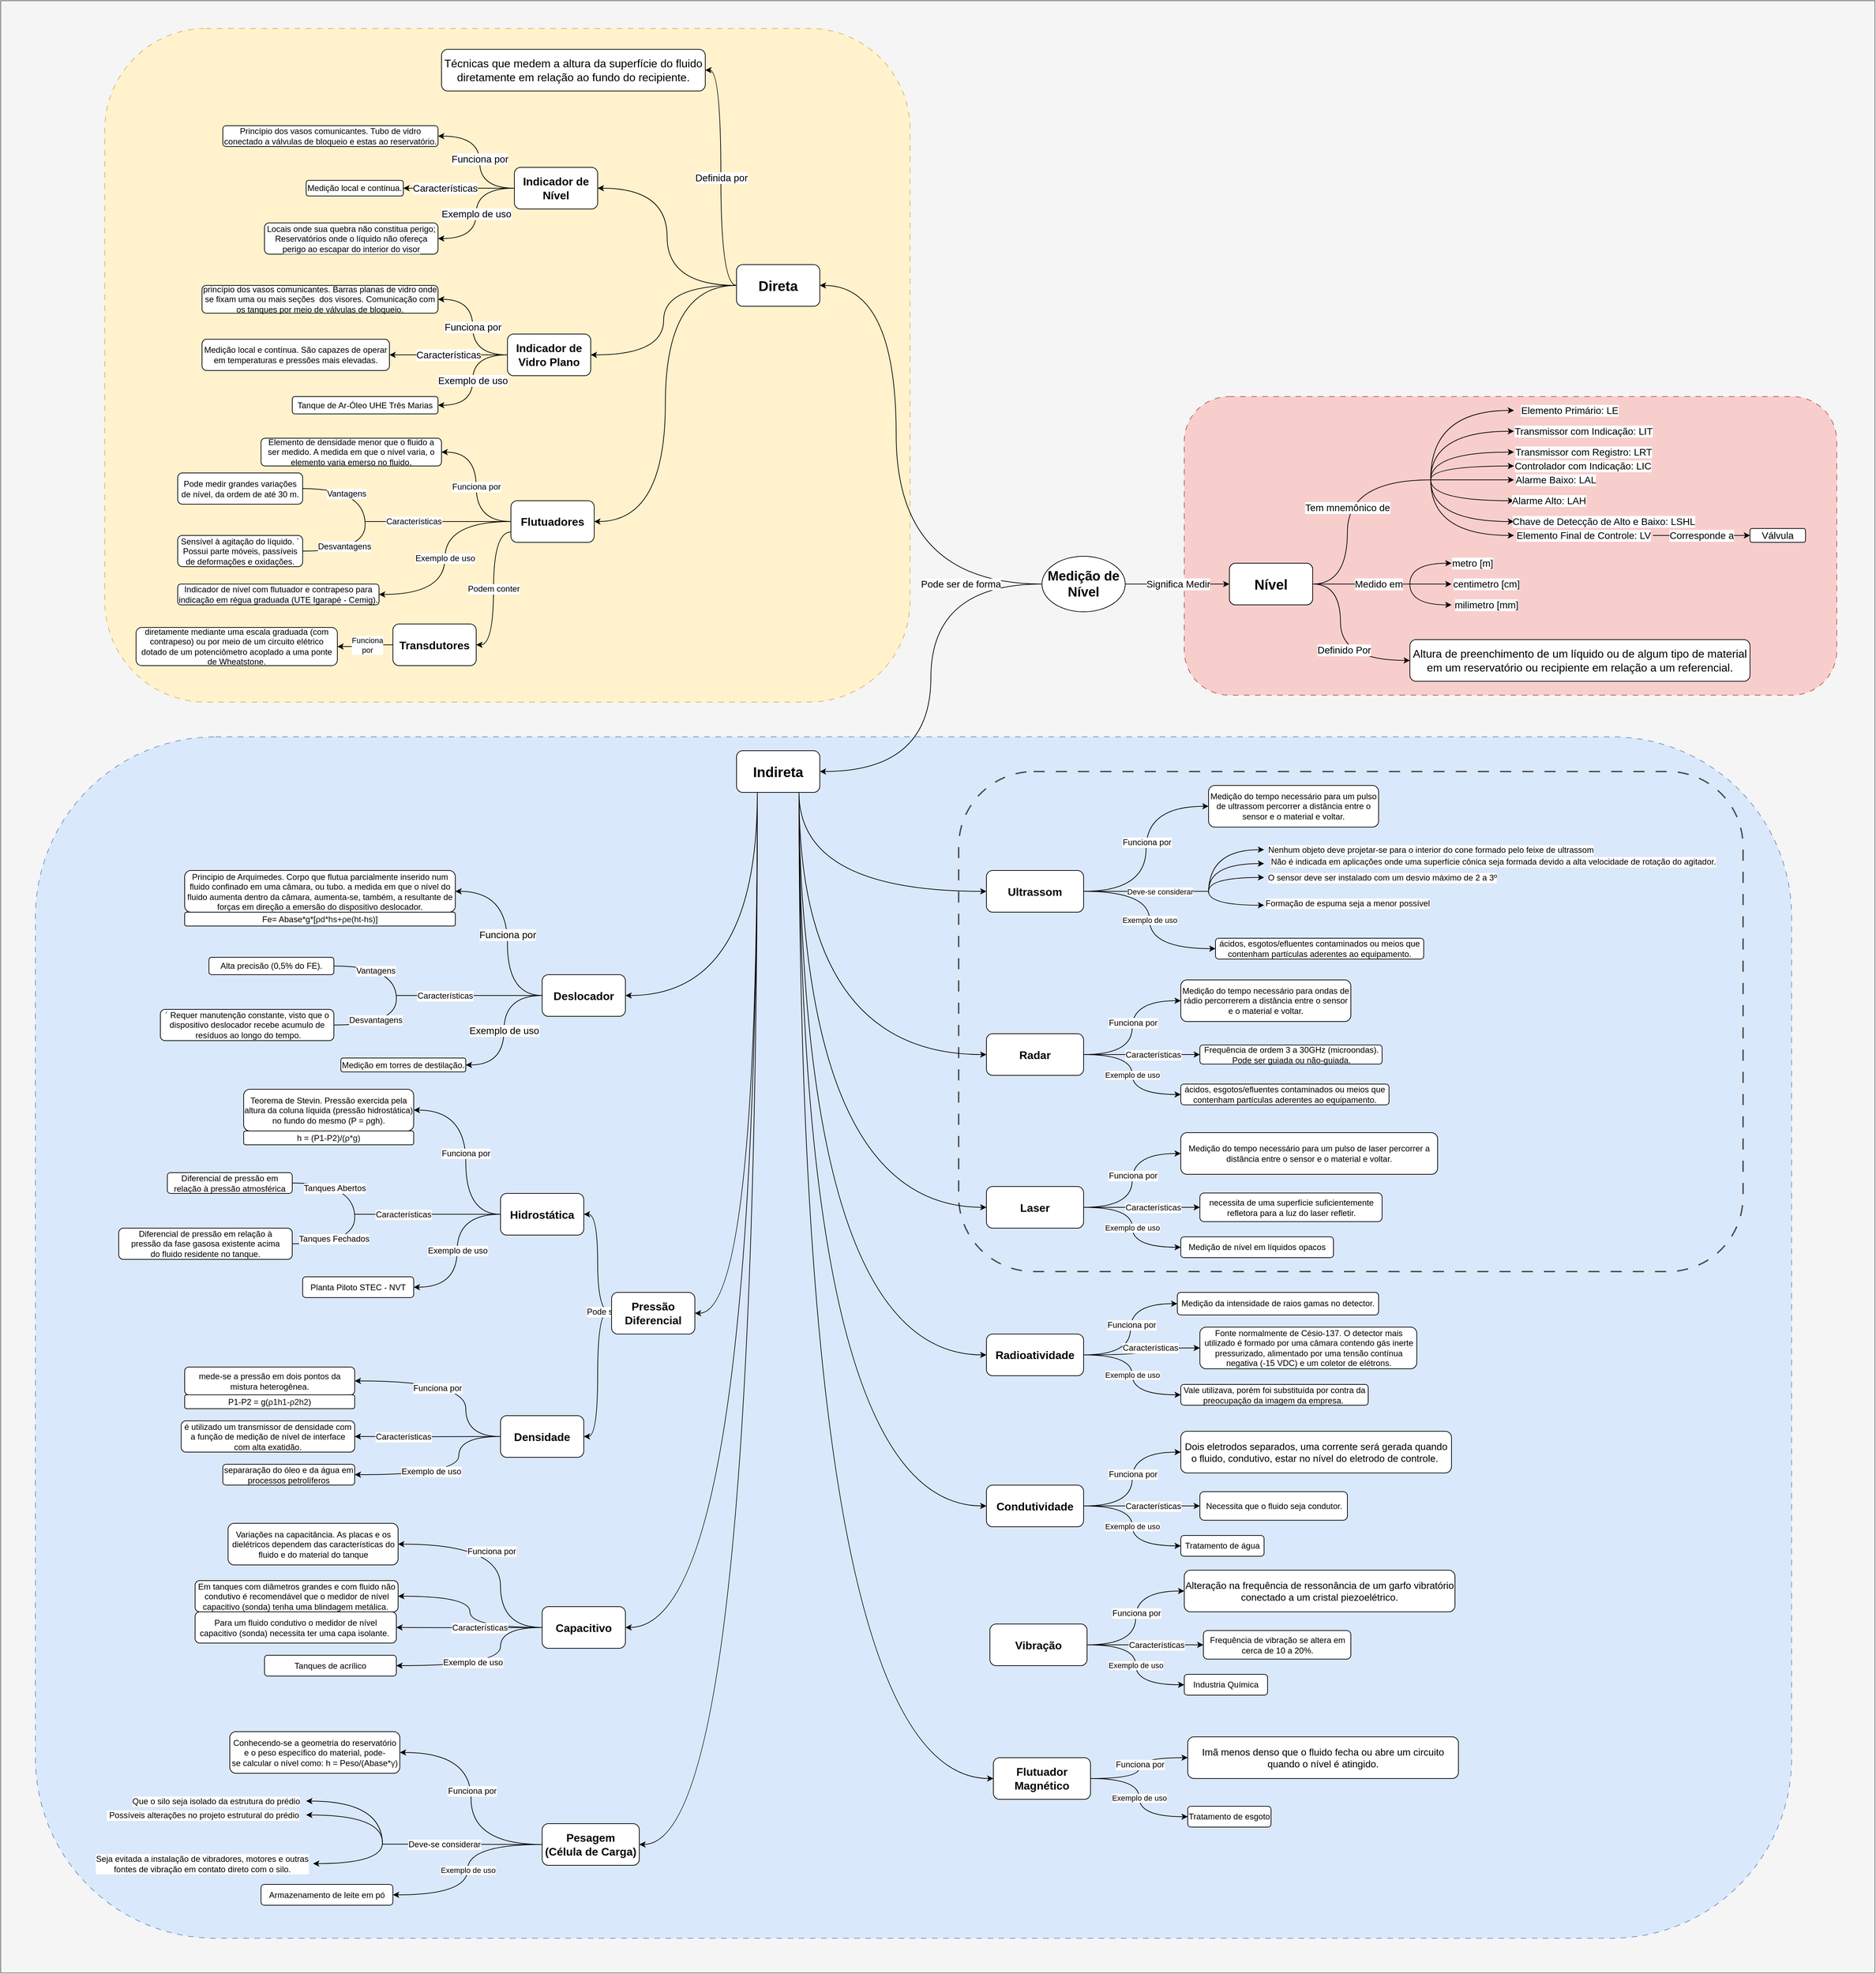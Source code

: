 <mxfile version="24.5.2" type="github">
  <diagram name="Página-1" id="S-Tu2e_NNQtqXUpJ0CWE">
    <mxGraphModel dx="2018" dy="1084" grid="1" gridSize="10" guides="1" tooltips="1" connect="1" arrows="1" fold="1" page="1" pageScale="1" pageWidth="2700" pageHeight="2840" math="0" shadow="0">
      <root>
        <mxCell id="0" />
        <mxCell id="1" parent="0" />
        <mxCell id="Fq2PC_y8aCaqW_k13u-T-582" value="" style="rounded=0;whiteSpace=wrap;html=1;fillColor=#f5f5f5;fontColor=#333333;strokeColor=#666666;" vertex="1" parent="1">
          <mxGeometry width="2700" height="2840" as="geometry" />
        </mxCell>
        <mxCell id="Fq2PC_y8aCaqW_k13u-T-579" value="&lt;span style=&quot;color: rgba(0, 0, 0, 0); font-family: monospace; font-size: 0px; text-align: start; text-wrap: nowrap;&quot;&gt;%3CmxGraphModel%3E%3Croot%3E%3CmxCell%20id%3D%220%22%2F%3E%3CmxCell%20id%3D%221%22%20parent%3D%220%22%2F%3E%3CmxCell%20id%3D%222%22%20value%3D%22%22%20style%3D%22rounded%3D1%3BwhiteSpace%3Dwrap%3Bhtml%3D1%3BfillColor%3D%23fff2cc%3BstrokeColor%3D%23d6b656%3Bdashed%3D1%3BdashPattern%3D8%208%3B%22%20vertex%3D%221%22%20parent%3D%221%22%3E%3CmxGeometry%20x%3D%22100%22%20y%3D%2225%22%20width%3D%221740%22%20height%3D%222115%22%20as%3D%22geometry%22%2F%3E%3C%2FmxCell%3E%3C%2Froot%3E%3C%2FmxGraphModel%3E&lt;/span&gt;" style="rounded=1;whiteSpace=wrap;html=1;fillColor=#dae8fc;strokeColor=#6c8ebf;dashed=1;dashPattern=8 8;" vertex="1" parent="1">
          <mxGeometry x="50" y="1060" width="2530" height="1730" as="geometry" />
        </mxCell>
        <mxCell id="Fq2PC_y8aCaqW_k13u-T-581" value="&lt;span style=&quot;color: rgba(0, 0, 0, 0); font-family: monospace; font-size: 0px; text-align: start; text-wrap: nowrap;&quot;&gt;%3CmxGraphModel%3E%3Croot%3E%3CmxCell%20id%3D%220%22%2F%3E%3CmxCell%20id%3D%221%22%20parent%3D%220%22%2F%3E%3CmxCell%20id%3D%222%22%20value%3D%22%22%20style%3D%22rounded%3D1%3BwhiteSpace%3Dwrap%3Bhtml%3D1%3BfillColor%3D%23fff2cc%3BstrokeColor%3D%23d6b656%3Bdashed%3D1%3BdashPattern%3D8%208%3B%22%20vertex%3D%221%22%20parent%3D%221%22%3E%3CmxGeometry%20x%3D%22100%22%20y%3D%2225%22%20width%3D%221740%22%20height%3D%222115%22%20as%3D%22geometry%22%2F%3E%3C%2FmxCell%3E%3C%2Froot%3E%3C%2FmxGraphModel%3E&lt;/span&gt;" style="rounded=1;whiteSpace=wrap;html=1;dashed=1;dashPattern=8 8;fillColor=none;strokeColor=#4D4D4D;strokeWidth=2;" vertex="1" parent="1">
          <mxGeometry x="1380" y="1110" width="1130" height="720" as="geometry" />
        </mxCell>
        <mxCell id="Fq2PC_y8aCaqW_k13u-T-578" value="" style="rounded=1;whiteSpace=wrap;html=1;fillColor=#f8cecc;strokeColor=#b85450;dashed=1;dashPattern=8 8;" vertex="1" parent="1">
          <mxGeometry x="1705" y="570" width="940" height="430" as="geometry" />
        </mxCell>
        <mxCell id="Fq2PC_y8aCaqW_k13u-T-576" value="" style="rounded=1;whiteSpace=wrap;html=1;fillColor=#fff2cc;strokeColor=#d6b656;dashed=1;dashPattern=8 8;" vertex="1" parent="1">
          <mxGeometry x="150" y="40" width="1160" height="970" as="geometry" />
        </mxCell>
        <mxCell id="Fq2PC_y8aCaqW_k13u-T-261" value="&lt;font style=&quot;font-size: 14px;&quot;&gt;Significa Medir&lt;/font&gt;" style="edgeStyle=orthogonalEdgeStyle;rounded=0;orthogonalLoop=1;jettySize=auto;html=1;exitX=1;exitY=0.5;exitDx=0;exitDy=0;entryX=0;entryY=0.5;entryDx=0;entryDy=0;curved=1;" edge="1" parent="1" source="Fq2PC_y8aCaqW_k13u-T-259" target="Fq2PC_y8aCaqW_k13u-T-260">
          <mxGeometry x="0.007" relative="1" as="geometry">
            <mxPoint as="offset" />
          </mxGeometry>
        </mxCell>
        <mxCell id="Fq2PC_y8aCaqW_k13u-T-371" style="edgeStyle=orthogonalEdgeStyle;curved=1;rounded=0;orthogonalLoop=1;jettySize=auto;html=1;exitX=0;exitY=0.5;exitDx=0;exitDy=0;entryX=1;entryY=0.5;entryDx=0;entryDy=0;strokeColor=default;align=center;verticalAlign=middle;fontFamily=Helvetica;fontSize=11;fontColor=default;labelBackgroundColor=default;endArrow=classic;" edge="1" parent="1" source="Fq2PC_y8aCaqW_k13u-T-259" target="Fq2PC_y8aCaqW_k13u-T-370">
          <mxGeometry relative="1" as="geometry">
            <Array as="points">
              <mxPoint x="1290" y="840" />
              <mxPoint x="1290" y="410" />
            </Array>
          </mxGeometry>
        </mxCell>
        <mxCell id="Fq2PC_y8aCaqW_k13u-T-414" style="edgeStyle=orthogonalEdgeStyle;curved=1;rounded=0;orthogonalLoop=1;jettySize=auto;html=1;exitX=0;exitY=0.5;exitDx=0;exitDy=0;entryX=1;entryY=0.5;entryDx=0;entryDy=0;strokeColor=default;align=center;verticalAlign=middle;fontFamily=Helvetica;fontSize=11;fontColor=default;labelBackgroundColor=default;endArrow=classic;" edge="1" parent="1" source="Fq2PC_y8aCaqW_k13u-T-259" target="Fq2PC_y8aCaqW_k13u-T-375">
          <mxGeometry relative="1" as="geometry" />
        </mxCell>
        <mxCell id="Fq2PC_y8aCaqW_k13u-T-415" value="&lt;span style=&quot;font-size: 14px;&quot;&gt;Pode ser de forma&lt;/span&gt;" style="edgeLabel;html=1;align=center;verticalAlign=middle;resizable=0;points=[];fontFamily=Helvetica;fontSize=11;fontColor=default;labelBackgroundColor=default;" vertex="1" connectable="0" parent="Fq2PC_y8aCaqW_k13u-T-414">
          <mxGeometry x="-0.665" y="21" relative="1" as="geometry">
            <mxPoint x="-18" y="-21" as="offset" />
          </mxGeometry>
        </mxCell>
        <mxCell id="Fq2PC_y8aCaqW_k13u-T-259" value="&lt;p&gt;&lt;b&gt;&lt;font style=&quot;font-size: 19px;&quot;&gt;Medição de Nível&lt;/font&gt;&lt;/b&gt;&lt;/p&gt;" style="ellipse;whiteSpace=wrap;html=1;" vertex="1" parent="1">
          <mxGeometry x="1500" y="800" width="120" height="80" as="geometry" />
        </mxCell>
        <mxCell id="Fq2PC_y8aCaqW_k13u-T-262" style="edgeStyle=orthogonalEdgeStyle;rounded=0;orthogonalLoop=1;jettySize=auto;html=1;exitX=1;exitY=0.5;exitDx=0;exitDy=0;curved=1;entryX=0;entryY=0.5;entryDx=0;entryDy=0;" edge="1" parent="1" source="Fq2PC_y8aCaqW_k13u-T-260" target="Fq2PC_y8aCaqW_k13u-T-266">
          <mxGeometry relative="1" as="geometry">
            <mxPoint x="2060" y="840" as="targetPoint" />
            <Array as="points">
              <mxPoint x="1930" y="840" />
              <mxPoint x="1930" y="950" />
            </Array>
          </mxGeometry>
        </mxCell>
        <mxCell id="Fq2PC_y8aCaqW_k13u-T-265" value="&lt;font style=&quot;font-size: 14px;&quot;&gt;Definido Por&lt;/font&gt;" style="edgeLabel;html=1;align=center;verticalAlign=middle;resizable=0;points=[];" vertex="1" connectable="0" parent="Fq2PC_y8aCaqW_k13u-T-262">
          <mxGeometry x="-0.121" relative="1" as="geometry">
            <mxPoint x="5" y="25" as="offset" />
          </mxGeometry>
        </mxCell>
        <mxCell id="Fq2PC_y8aCaqW_k13u-T-286" value="&lt;font style=&quot;font-size: 14px;&quot;&gt;Tem mnemônico de&lt;/font&gt;" style="edgeStyle=orthogonalEdgeStyle;curved=1;rounded=0;orthogonalLoop=1;jettySize=auto;html=1;exitX=1;exitY=0.5;exitDx=0;exitDy=0;strokeColor=default;align=center;verticalAlign=middle;fontFamily=Helvetica;fontSize=11;fontColor=default;labelBackgroundColor=default;endArrow=none;endFill=0;" edge="1" parent="1" source="Fq2PC_y8aCaqW_k13u-T-260">
          <mxGeometry relative="1" as="geometry">
            <mxPoint x="2060" y="690" as="targetPoint" />
            <Array as="points">
              <mxPoint x="1940" y="840" />
              <mxPoint x="1940" y="690" />
            </Array>
          </mxGeometry>
        </mxCell>
        <mxCell id="Fq2PC_y8aCaqW_k13u-T-260" value="&lt;font style=&quot;font-size: 16px;&quot;&gt;&lt;b&gt;Nível&lt;/b&gt;&lt;/font&gt;" style="rounded=1;whiteSpace=wrap;html=1;" vertex="1" parent="1">
          <mxGeometry x="1770" y="810" width="120" height="60" as="geometry" />
        </mxCell>
        <mxCell id="Fq2PC_y8aCaqW_k13u-T-266" value="&lt;font style=&quot;font-size: 16px;&quot;&gt;Altura de preenchimento de um líquido ou de algum tipo de material em um reservatório ou recipiente em relação a um referencial.&lt;/font&gt;" style="rounded=1;whiteSpace=wrap;html=1;fontFamily=Helvetica;fontSize=11;fontColor=default;labelBackgroundColor=default;" vertex="1" parent="1">
          <mxGeometry x="2030" y="920" width="490" height="60" as="geometry" />
        </mxCell>
        <mxCell id="Fq2PC_y8aCaqW_k13u-T-267" value="" style="endArrow=classic;html=1;rounded=0;strokeColor=default;align=center;verticalAlign=middle;fontFamily=Helvetica;fontSize=11;fontColor=default;labelBackgroundColor=default;edgeStyle=orthogonalEdgeStyle;curved=1;" edge="1" parent="1">
          <mxGeometry relative="1" as="geometry">
            <mxPoint x="2060" y="688.82" as="sourcePoint" />
            <mxPoint x="2180" y="590" as="targetPoint" />
            <Array as="points">
              <mxPoint x="2060" y="590" />
            </Array>
          </mxGeometry>
        </mxCell>
        <mxCell id="Fq2PC_y8aCaqW_k13u-T-268" value="&lt;font style=&quot;font-size: 14px;&quot;&gt;Elemento Primário: LE&lt;/font&gt;" style="edgeLabel;resizable=0;html=1;;align=center;verticalAlign=middle;fontFamily=Helvetica;fontSize=11;fontColor=default;labelBackgroundColor=default;" connectable="0" vertex="1" parent="Fq2PC_y8aCaqW_k13u-T-267">
          <mxGeometry relative="1" as="geometry">
            <mxPoint x="189" as="offset" />
          </mxGeometry>
        </mxCell>
        <mxCell id="Fq2PC_y8aCaqW_k13u-T-269" value="" style="endArrow=classic;html=1;rounded=0;strokeColor=default;align=center;verticalAlign=middle;fontFamily=Helvetica;fontSize=11;fontColor=default;labelBackgroundColor=default;edgeStyle=orthogonalEdgeStyle;curved=1;" edge="1" parent="1">
          <mxGeometry relative="1" as="geometry">
            <mxPoint x="2060" y="690" as="sourcePoint" />
            <mxPoint x="2180" y="620" as="targetPoint" />
            <Array as="points">
              <mxPoint x="2060" y="620" />
              <mxPoint x="2180" y="620" />
            </Array>
          </mxGeometry>
        </mxCell>
        <mxCell id="Fq2PC_y8aCaqW_k13u-T-270" value="&lt;font style=&quot;font-size: 14px;&quot;&gt;Transmissor com Indicação: LIT&lt;/font&gt;" style="edgeLabel;resizable=0;html=1;;align=center;verticalAlign=middle;fontFamily=Helvetica;fontSize=11;fontColor=default;labelBackgroundColor=default;" connectable="0" vertex="1" parent="Fq2PC_y8aCaqW_k13u-T-269">
          <mxGeometry relative="1" as="geometry">
            <mxPoint x="195" as="offset" />
          </mxGeometry>
        </mxCell>
        <mxCell id="Fq2PC_y8aCaqW_k13u-T-271" value="" style="endArrow=classic;html=1;rounded=0;strokeColor=default;align=center;verticalAlign=middle;fontFamily=Helvetica;fontSize=11;fontColor=default;labelBackgroundColor=default;edgeStyle=orthogonalEdgeStyle;curved=1;" edge="1" parent="1">
          <mxGeometry relative="1" as="geometry">
            <mxPoint x="2060" y="690" as="sourcePoint" />
            <mxPoint x="2180" y="650" as="targetPoint" />
            <Array as="points">
              <mxPoint x="2060" y="650" />
              <mxPoint x="2180" y="650" />
            </Array>
          </mxGeometry>
        </mxCell>
        <mxCell id="Fq2PC_y8aCaqW_k13u-T-272" value="&lt;font style=&quot;font-size: 14px;&quot;&gt;Transmissor com Registro: LRT&lt;/font&gt;" style="edgeLabel;resizable=0;html=1;;align=center;verticalAlign=middle;fontFamily=Helvetica;fontSize=11;fontColor=default;labelBackgroundColor=default;" connectable="0" vertex="1" parent="Fq2PC_y8aCaqW_k13u-T-271">
          <mxGeometry relative="1" as="geometry">
            <mxPoint x="180" as="offset" />
          </mxGeometry>
        </mxCell>
        <mxCell id="Fq2PC_y8aCaqW_k13u-T-273" value="" style="endArrow=classic;html=1;rounded=0;strokeColor=default;align=center;verticalAlign=middle;fontFamily=Helvetica;fontSize=11;fontColor=default;labelBackgroundColor=default;edgeStyle=orthogonalEdgeStyle;curved=1;" edge="1" parent="1">
          <mxGeometry relative="1" as="geometry">
            <mxPoint x="2060" y="690" as="sourcePoint" />
            <mxPoint x="2180" y="670" as="targetPoint" />
            <Array as="points">
              <mxPoint x="2060" y="670" />
              <mxPoint x="2180" y="670" />
            </Array>
          </mxGeometry>
        </mxCell>
        <mxCell id="Fq2PC_y8aCaqW_k13u-T-274" value="&lt;font style=&quot;font-size: 14px;&quot;&gt;Controlador com Indicação: LIC&lt;/font&gt;" style="edgeLabel;resizable=0;html=1;;align=center;verticalAlign=middle;fontFamily=Helvetica;fontSize=11;fontColor=default;labelBackgroundColor=default;" connectable="0" vertex="1" parent="Fq2PC_y8aCaqW_k13u-T-273">
          <mxGeometry relative="1" as="geometry">
            <mxPoint x="169" as="offset" />
          </mxGeometry>
        </mxCell>
        <mxCell id="Fq2PC_y8aCaqW_k13u-T-275" value="" style="endArrow=classic;html=1;rounded=0;strokeColor=default;align=center;verticalAlign=middle;fontFamily=Helvetica;fontSize=11;fontColor=default;labelBackgroundColor=default;edgeStyle=orthogonalEdgeStyle;curved=1;" edge="1" parent="1">
          <mxGeometry relative="1" as="geometry">
            <mxPoint x="2060" y="690" as="sourcePoint" />
            <mxPoint x="2180" y="690" as="targetPoint" />
            <Array as="points">
              <mxPoint x="2060" y="690" />
            </Array>
          </mxGeometry>
        </mxCell>
        <mxCell id="Fq2PC_y8aCaqW_k13u-T-276" value="&lt;font style=&quot;font-size: 14px;&quot;&gt;Alarme Baixo: LAL&lt;/font&gt;" style="edgeLabel;resizable=0;html=1;;align=center;verticalAlign=middle;fontFamily=Helvetica;fontSize=11;fontColor=default;labelBackgroundColor=default;" connectable="0" vertex="1" parent="Fq2PC_y8aCaqW_k13u-T-275">
          <mxGeometry relative="1" as="geometry">
            <mxPoint x="120" as="offset" />
          </mxGeometry>
        </mxCell>
        <mxCell id="Fq2PC_y8aCaqW_k13u-T-277" value="" style="endArrow=classic;html=1;rounded=0;strokeColor=default;align=center;verticalAlign=middle;fontFamily=Helvetica;fontSize=11;fontColor=default;labelBackgroundColor=default;edgeStyle=orthogonalEdgeStyle;curved=1;" edge="1" parent="1">
          <mxGeometry relative="1" as="geometry">
            <mxPoint x="2060" y="690" as="sourcePoint" />
            <mxPoint x="2180" y="720" as="targetPoint" />
            <Array as="points">
              <mxPoint x="2060" y="720" />
              <mxPoint x="2180" y="720" />
            </Array>
          </mxGeometry>
        </mxCell>
        <mxCell id="Fq2PC_y8aCaqW_k13u-T-278" value="&lt;font style=&quot;font-size: 14px;&quot;&gt;Alarme Alto: LAH&lt;/font&gt;" style="edgeLabel;resizable=0;html=1;;align=center;verticalAlign=middle;fontFamily=Helvetica;fontSize=11;fontColor=default;labelBackgroundColor=default;" connectable="0" vertex="1" parent="Fq2PC_y8aCaqW_k13u-T-277">
          <mxGeometry relative="1" as="geometry">
            <mxPoint x="125" as="offset" />
          </mxGeometry>
        </mxCell>
        <mxCell id="Fq2PC_y8aCaqW_k13u-T-279" value="" style="endArrow=classic;html=1;rounded=0;strokeColor=default;align=center;verticalAlign=middle;fontFamily=Helvetica;fontSize=11;fontColor=default;labelBackgroundColor=default;edgeStyle=orthogonalEdgeStyle;curved=1;" edge="1" parent="1">
          <mxGeometry relative="1" as="geometry">
            <mxPoint x="2060" y="690" as="sourcePoint" />
            <mxPoint x="2180" y="750" as="targetPoint" />
            <Array as="points">
              <mxPoint x="2060" y="750" />
              <mxPoint x="2180" y="750" />
            </Array>
          </mxGeometry>
        </mxCell>
        <mxCell id="Fq2PC_y8aCaqW_k13u-T-280" value="&lt;font style=&quot;font-size: 14px;&quot;&gt;Chave de Detecção de Alto e Baixo: LSHL&lt;/font&gt;" style="edgeLabel;resizable=0;html=1;;align=center;verticalAlign=middle;fontFamily=Helvetica;fontSize=11;fontColor=default;labelBackgroundColor=default;" connectable="0" vertex="1" parent="Fq2PC_y8aCaqW_k13u-T-279">
          <mxGeometry relative="1" as="geometry">
            <mxPoint x="219" as="offset" />
          </mxGeometry>
        </mxCell>
        <mxCell id="Fq2PC_y8aCaqW_k13u-T-281" value="" style="endArrow=classic;html=1;rounded=0;strokeColor=default;align=center;verticalAlign=middle;fontFamily=Helvetica;fontSize=11;fontColor=default;labelBackgroundColor=default;edgeStyle=orthogonalEdgeStyle;curved=1;" edge="1" parent="1">
          <mxGeometry relative="1" as="geometry">
            <mxPoint x="2060" y="690" as="sourcePoint" />
            <mxPoint x="2180" y="770" as="targetPoint" />
            <Array as="points">
              <mxPoint x="2060" y="770" />
              <mxPoint x="2180" y="770" />
            </Array>
          </mxGeometry>
        </mxCell>
        <mxCell id="Fq2PC_y8aCaqW_k13u-T-282" value="&lt;font style=&quot;font-size: 14px;&quot;&gt;Elemento Final de Controle: LV&lt;/font&gt;" style="edgeLabel;resizable=0;html=1;;align=center;verticalAlign=middle;fontFamily=Helvetica;fontSize=11;fontColor=default;labelBackgroundColor=default;" connectable="0" vertex="1" parent="Fq2PC_y8aCaqW_k13u-T-281">
          <mxGeometry relative="1" as="geometry">
            <mxPoint x="200" as="offset" />
          </mxGeometry>
        </mxCell>
        <mxCell id="Fq2PC_y8aCaqW_k13u-T-283" value="" style="endArrow=classic;html=1;rounded=0;strokeColor=default;align=center;verticalAlign=middle;fontFamily=Helvetica;fontSize=11;fontColor=default;labelBackgroundColor=default;resizable=0;edgeStyle=orthogonalEdgeStyle;curved=1;entryX=0;entryY=0.5;entryDx=0;entryDy=0;" edge="1" parent="1">
          <mxGeometry relative="1" as="geometry">
            <mxPoint x="2380" y="770" as="sourcePoint" />
            <mxPoint x="2520" y="770" as="targetPoint" />
          </mxGeometry>
        </mxCell>
        <mxCell id="Fq2PC_y8aCaqW_k13u-T-284" value="&lt;font style=&quot;font-size: 14px;&quot;&gt;Corresponde a&lt;/font&gt;" style="edgeLabel;resizable=0;html=1;;align=center;verticalAlign=middle;fontFamily=Helvetica;fontSize=11;fontColor=default;labelBackgroundColor=default;fillColor=none;gradientColor=none;" connectable="0" vertex="1" parent="Fq2PC_y8aCaqW_k13u-T-283">
          <mxGeometry relative="1" as="geometry" />
        </mxCell>
        <mxCell id="Fq2PC_y8aCaqW_k13u-T-285" value="&lt;div style=&quot;text-align: left;&quot;&gt;&lt;span style=&quot;font-size: 14px; text-wrap: nowrap; background-color: rgb(255, 255, 255);&quot;&gt;Válvula&lt;/span&gt;&lt;/div&gt;" style="whiteSpace=wrap;html=1;rounded=1;" vertex="1" parent="1">
          <mxGeometry x="2520" y="760" width="80" height="20" as="geometry" />
        </mxCell>
        <mxCell id="Fq2PC_y8aCaqW_k13u-T-288" value="&lt;font style=&quot;font-size: 14px;&quot;&gt;Medido em&lt;/font&gt;" style="edgeStyle=orthogonalEdgeStyle;curved=1;rounded=0;orthogonalLoop=1;jettySize=auto;html=1;exitX=1;exitY=0.5;exitDx=0;exitDy=0;strokeColor=default;align=center;verticalAlign=middle;fontFamily=Helvetica;fontSize=11;fontColor=default;labelBackgroundColor=default;endArrow=none;endFill=0;" edge="1" parent="1" source="Fq2PC_y8aCaqW_k13u-T-260">
          <mxGeometry relative="1" as="geometry">
            <mxPoint x="2080" y="840" as="targetPoint" />
            <mxPoint x="1900" y="850" as="sourcePoint" />
            <Array as="points">
              <mxPoint x="2080" y="840" />
            </Array>
          </mxGeometry>
        </mxCell>
        <mxCell id="Fq2PC_y8aCaqW_k13u-T-290" value="" style="endArrow=classic;html=1;rounded=0;strokeColor=default;align=center;verticalAlign=middle;fontFamily=Helvetica;fontSize=11;fontColor=default;labelBackgroundColor=default;edgeStyle=orthogonalEdgeStyle;curved=1;" edge="1" parent="1">
          <mxGeometry relative="1" as="geometry">
            <mxPoint x="2030" y="840" as="sourcePoint" />
            <mxPoint x="2090" y="870" as="targetPoint" />
            <Array as="points">
              <mxPoint x="2030" y="870" />
            </Array>
          </mxGeometry>
        </mxCell>
        <mxCell id="Fq2PC_y8aCaqW_k13u-T-291" value="&lt;font style=&quot;font-size: 14px;&quot;&gt;milimetro [mm]&lt;/font&gt;" style="edgeLabel;resizable=0;html=1;;align=center;verticalAlign=middle;fontFamily=Helvetica;fontSize=11;fontColor=default;labelBackgroundColor=default;" connectable="0" vertex="1" parent="Fq2PC_y8aCaqW_k13u-T-290">
          <mxGeometry relative="1" as="geometry">
            <mxPoint x="95" as="offset" />
          </mxGeometry>
        </mxCell>
        <mxCell id="Fq2PC_y8aCaqW_k13u-T-292" value="" style="endArrow=classic;html=1;rounded=0;strokeColor=default;align=center;verticalAlign=middle;fontFamily=Helvetica;fontSize=11;fontColor=default;labelBackgroundColor=default;edgeStyle=orthogonalEdgeStyle;curved=1;" edge="1" parent="1">
          <mxGeometry relative="1" as="geometry">
            <mxPoint x="2030" y="840" as="sourcePoint" />
            <mxPoint x="2090" y="840" as="targetPoint" />
            <Array as="points">
              <mxPoint x="2040" y="840" />
              <mxPoint x="2040" y="840" />
            </Array>
          </mxGeometry>
        </mxCell>
        <mxCell id="Fq2PC_y8aCaqW_k13u-T-293" value="&lt;font style=&quot;font-size: 14px;&quot;&gt;centimetro [cm]&lt;/font&gt;" style="edgeLabel;resizable=0;html=1;;align=center;verticalAlign=middle;fontFamily=Helvetica;fontSize=11;fontColor=default;labelBackgroundColor=default;" connectable="0" vertex="1" parent="Fq2PC_y8aCaqW_k13u-T-292">
          <mxGeometry relative="1" as="geometry">
            <mxPoint x="80" as="offset" />
          </mxGeometry>
        </mxCell>
        <mxCell id="Fq2PC_y8aCaqW_k13u-T-294" value="" style="endArrow=classic;html=1;rounded=0;strokeColor=default;align=center;verticalAlign=middle;fontFamily=Helvetica;fontSize=11;fontColor=default;labelBackgroundColor=default;edgeStyle=orthogonalEdgeStyle;curved=1;" edge="1" parent="1">
          <mxGeometry relative="1" as="geometry">
            <mxPoint x="2030" y="840" as="sourcePoint" />
            <mxPoint x="2090" y="810" as="targetPoint" />
            <Array as="points">
              <mxPoint x="2030" y="810" />
            </Array>
          </mxGeometry>
        </mxCell>
        <mxCell id="Fq2PC_y8aCaqW_k13u-T-295" value="&lt;font style=&quot;font-size: 14px;&quot;&gt;metro [m]&lt;/font&gt;" style="edgeLabel;resizable=0;html=1;;align=center;verticalAlign=middle;fontFamily=Helvetica;fontSize=11;fontColor=default;labelBackgroundColor=default;" connectable="0" vertex="1" parent="Fq2PC_y8aCaqW_k13u-T-294">
          <mxGeometry relative="1" as="geometry">
            <mxPoint x="75" as="offset" />
          </mxGeometry>
        </mxCell>
        <mxCell id="Fq2PC_y8aCaqW_k13u-T-336" value="&lt;font size=&quot;1&quot; style=&quot;&quot;&gt;&lt;b style=&quot;font-size: 20px;&quot;&gt;Nível&lt;/b&gt;&lt;/font&gt;" style="rounded=1;whiteSpace=wrap;html=1;" vertex="1" parent="1">
          <mxGeometry x="1770" y="810" width="120" height="60" as="geometry" />
        </mxCell>
        <mxCell id="Fq2PC_y8aCaqW_k13u-T-374" value="&lt;font style=&quot;font-size: 14px;&quot;&gt;Definida por&lt;/font&gt;" style="edgeStyle=orthogonalEdgeStyle;curved=1;rounded=0;orthogonalLoop=1;jettySize=auto;html=1;exitX=0;exitY=0.5;exitDx=0;exitDy=0;entryX=1;entryY=0.5;entryDx=0;entryDy=0;strokeColor=default;align=center;verticalAlign=middle;fontFamily=Helvetica;fontSize=11;fontColor=default;labelBackgroundColor=default;endArrow=classic;" edge="1" parent="1" source="Fq2PC_y8aCaqW_k13u-T-370" target="Fq2PC_y8aCaqW_k13u-T-373">
          <mxGeometry relative="1" as="geometry" />
        </mxCell>
        <mxCell id="Fq2PC_y8aCaqW_k13u-T-378" style="edgeStyle=orthogonalEdgeStyle;curved=1;rounded=0;orthogonalLoop=1;jettySize=auto;html=1;exitX=0;exitY=0.5;exitDx=0;exitDy=0;entryX=1;entryY=0.5;entryDx=0;entryDy=0;strokeColor=default;align=center;verticalAlign=middle;fontFamily=Helvetica;fontSize=11;fontColor=default;labelBackgroundColor=default;endArrow=classic;" edge="1" parent="1" source="Fq2PC_y8aCaqW_k13u-T-370" target="Fq2PC_y8aCaqW_k13u-T-377">
          <mxGeometry relative="1" as="geometry" />
        </mxCell>
        <mxCell id="Fq2PC_y8aCaqW_k13u-T-412" style="edgeStyle=orthogonalEdgeStyle;curved=1;rounded=0;orthogonalLoop=1;jettySize=auto;html=1;exitX=0;exitY=0.5;exitDx=0;exitDy=0;entryX=1;entryY=0.5;entryDx=0;entryDy=0;strokeColor=default;align=center;verticalAlign=middle;fontFamily=Helvetica;fontSize=11;fontColor=default;labelBackgroundColor=default;endArrow=classic;" edge="1" parent="1" source="Fq2PC_y8aCaqW_k13u-T-370" target="Fq2PC_y8aCaqW_k13u-T-387">
          <mxGeometry relative="1" as="geometry" />
        </mxCell>
        <mxCell id="Fq2PC_y8aCaqW_k13u-T-413" style="edgeStyle=orthogonalEdgeStyle;curved=1;rounded=0;orthogonalLoop=1;jettySize=auto;html=1;exitX=0;exitY=0.5;exitDx=0;exitDy=0;entryX=1;entryY=0.5;entryDx=0;entryDy=0;strokeColor=default;align=center;verticalAlign=middle;fontFamily=Helvetica;fontSize=11;fontColor=default;labelBackgroundColor=default;endArrow=classic;" edge="1" parent="1" source="Fq2PC_y8aCaqW_k13u-T-370" target="Fq2PC_y8aCaqW_k13u-T-397">
          <mxGeometry relative="1" as="geometry" />
        </mxCell>
        <mxCell id="Fq2PC_y8aCaqW_k13u-T-370" value="&lt;font size=&quot;1&quot; style=&quot;&quot;&gt;&lt;b style=&quot;font-size: 20px;&quot;&gt;Direta&lt;/b&gt;&lt;/font&gt;" style="rounded=1;whiteSpace=wrap;html=1;" vertex="1" parent="1">
          <mxGeometry x="1060" y="380" width="120" height="60" as="geometry" />
        </mxCell>
        <mxCell id="Fq2PC_y8aCaqW_k13u-T-373" value="&lt;font style=&quot;font-size: 16px;&quot;&gt;Técnicas que medem a altura da superfície do fluido diretamente em relação ao fundo do recipiente.&lt;/font&gt;" style="rounded=1;whiteSpace=wrap;html=1;fontFamily=Helvetica;fontSize=11;fontColor=default;labelBackgroundColor=default;" vertex="1" parent="1">
          <mxGeometry x="635" y="70" width="380" height="60" as="geometry" />
        </mxCell>
        <mxCell id="Fq2PC_y8aCaqW_k13u-T-478" style="edgeStyle=orthogonalEdgeStyle;curved=1;rounded=0;orthogonalLoop=1;jettySize=auto;html=1;exitX=0.25;exitY=1;exitDx=0;exitDy=0;entryX=1;entryY=0.5;entryDx=0;entryDy=0;strokeColor=default;align=center;verticalAlign=middle;fontFamily=Helvetica;fontSize=11;fontColor=default;labelBackgroundColor=default;endArrow=classic;" edge="1" parent="1" source="Fq2PC_y8aCaqW_k13u-T-375" target="Fq2PC_y8aCaqW_k13u-T-420">
          <mxGeometry relative="1" as="geometry" />
        </mxCell>
        <mxCell id="Fq2PC_y8aCaqW_k13u-T-480" style="edgeStyle=orthogonalEdgeStyle;curved=1;rounded=0;orthogonalLoop=1;jettySize=auto;html=1;exitX=0.25;exitY=1;exitDx=0;exitDy=0;entryX=1;entryY=0.5;entryDx=0;entryDy=0;strokeColor=default;align=center;verticalAlign=middle;fontFamily=Helvetica;fontSize=11;fontColor=default;labelBackgroundColor=default;endArrow=classic;" edge="1" parent="1" source="Fq2PC_y8aCaqW_k13u-T-375" target="Fq2PC_y8aCaqW_k13u-T-450">
          <mxGeometry relative="1" as="geometry" />
        </mxCell>
        <mxCell id="Fq2PC_y8aCaqW_k13u-T-481" style="edgeStyle=orthogonalEdgeStyle;curved=1;rounded=0;orthogonalLoop=1;jettySize=auto;html=1;exitX=0.25;exitY=1;exitDx=0;exitDy=0;entryX=1;entryY=0.5;entryDx=0;entryDy=0;strokeColor=default;align=center;verticalAlign=middle;fontFamily=Helvetica;fontSize=11;fontColor=default;labelBackgroundColor=default;endArrow=classic;" edge="1" parent="1" source="Fq2PC_y8aCaqW_k13u-T-375" target="Fq2PC_y8aCaqW_k13u-T-469">
          <mxGeometry relative="1" as="geometry" />
        </mxCell>
        <mxCell id="Fq2PC_y8aCaqW_k13u-T-498" style="edgeStyle=orthogonalEdgeStyle;curved=1;rounded=0;orthogonalLoop=1;jettySize=auto;html=1;exitX=0.25;exitY=1;exitDx=0;exitDy=0;entryX=1;entryY=0.5;entryDx=0;entryDy=0;strokeColor=default;align=center;verticalAlign=middle;fontFamily=Helvetica;fontSize=11;fontColor=default;labelBackgroundColor=default;endArrow=classic;" edge="1" parent="1" source="Fq2PC_y8aCaqW_k13u-T-375" target="Fq2PC_y8aCaqW_k13u-T-482">
          <mxGeometry relative="1" as="geometry" />
        </mxCell>
        <mxCell id="Fq2PC_y8aCaqW_k13u-T-543" style="edgeStyle=orthogonalEdgeStyle;curved=1;rounded=0;orthogonalLoop=1;jettySize=auto;html=1;exitX=0.75;exitY=1;exitDx=0;exitDy=0;entryX=0;entryY=0.5;entryDx=0;entryDy=0;strokeColor=default;align=center;verticalAlign=middle;fontFamily=Helvetica;fontSize=11;fontColor=default;labelBackgroundColor=default;endArrow=classic;" edge="1" parent="1" source="Fq2PC_y8aCaqW_k13u-T-375" target="Fq2PC_y8aCaqW_k13u-T-539">
          <mxGeometry relative="1" as="geometry" />
        </mxCell>
        <mxCell id="Fq2PC_y8aCaqW_k13u-T-544" style="edgeStyle=orthogonalEdgeStyle;curved=1;rounded=0;orthogonalLoop=1;jettySize=auto;html=1;exitX=0.75;exitY=1;exitDx=0;exitDy=0;entryX=0;entryY=0.5;entryDx=0;entryDy=0;strokeColor=default;align=center;verticalAlign=middle;fontFamily=Helvetica;fontSize=11;fontColor=default;labelBackgroundColor=default;endArrow=classic;" edge="1" parent="1" source="Fq2PC_y8aCaqW_k13u-T-375" target="Fq2PC_y8aCaqW_k13u-T-530">
          <mxGeometry relative="1" as="geometry" />
        </mxCell>
        <mxCell id="Fq2PC_y8aCaqW_k13u-T-545" style="edgeStyle=orthogonalEdgeStyle;curved=1;rounded=0;orthogonalLoop=1;jettySize=auto;html=1;exitX=0.75;exitY=1;exitDx=0;exitDy=0;entryX=0;entryY=0.5;entryDx=0;entryDy=0;strokeColor=default;align=center;verticalAlign=middle;fontFamily=Helvetica;fontSize=11;fontColor=default;labelBackgroundColor=default;endArrow=classic;" edge="1" parent="1" source="Fq2PC_y8aCaqW_k13u-T-375" target="Fq2PC_y8aCaqW_k13u-T-515">
          <mxGeometry relative="1" as="geometry" />
        </mxCell>
        <mxCell id="Fq2PC_y8aCaqW_k13u-T-546" style="edgeStyle=orthogonalEdgeStyle;curved=1;rounded=0;orthogonalLoop=1;jettySize=auto;html=1;exitX=0.75;exitY=1;exitDx=0;exitDy=0;entryX=0;entryY=0.5;entryDx=0;entryDy=0;strokeColor=default;align=center;verticalAlign=middle;fontFamily=Helvetica;fontSize=11;fontColor=default;labelBackgroundColor=default;endArrow=classic;" edge="1" parent="1" source="Fq2PC_y8aCaqW_k13u-T-375" target="Fq2PC_y8aCaqW_k13u-T-503">
          <mxGeometry relative="1" as="geometry" />
        </mxCell>
        <mxCell id="Fq2PC_y8aCaqW_k13u-T-556" style="edgeStyle=orthogonalEdgeStyle;curved=1;rounded=0;orthogonalLoop=1;jettySize=auto;html=1;exitX=0.75;exitY=1;exitDx=0;exitDy=0;entryX=0;entryY=0.5;entryDx=0;entryDy=0;strokeColor=default;align=center;verticalAlign=middle;fontFamily=Helvetica;fontSize=11;fontColor=default;labelBackgroundColor=default;endArrow=classic;" edge="1" parent="1" source="Fq2PC_y8aCaqW_k13u-T-375" target="Fq2PC_y8aCaqW_k13u-T-552">
          <mxGeometry relative="1" as="geometry" />
        </mxCell>
        <mxCell id="Fq2PC_y8aCaqW_k13u-T-575" style="edgeStyle=orthogonalEdgeStyle;curved=1;rounded=0;orthogonalLoop=1;jettySize=auto;html=1;exitX=0.75;exitY=1;exitDx=0;exitDy=0;entryX=0;entryY=0.5;entryDx=0;entryDy=0;strokeColor=default;align=center;verticalAlign=middle;fontFamily=Helvetica;fontSize=11;fontColor=default;labelBackgroundColor=default;endArrow=classic;" edge="1" parent="1" source="Fq2PC_y8aCaqW_k13u-T-375" target="Fq2PC_y8aCaqW_k13u-T-571">
          <mxGeometry relative="1" as="geometry" />
        </mxCell>
        <mxCell id="Fq2PC_y8aCaqW_k13u-T-375" value="&lt;font size=&quot;1&quot; style=&quot;&quot;&gt;&lt;b style=&quot;font-size: 20px;&quot;&gt;Indireta&lt;/b&gt;&lt;/font&gt;" style="rounded=1;whiteSpace=wrap;html=1;" vertex="1" parent="1">
          <mxGeometry x="1060" y="1080" width="120" height="60" as="geometry" />
        </mxCell>
        <mxCell id="Fq2PC_y8aCaqW_k13u-T-385" value="&lt;font style=&quot;font-size: 14px;&quot;&gt;Funciona por&lt;/font&gt;" style="edgeStyle=orthogonalEdgeStyle;curved=1;rounded=0;orthogonalLoop=1;jettySize=auto;html=1;exitX=0;exitY=0.5;exitDx=0;exitDy=0;entryX=1;entryY=0.5;entryDx=0;entryDy=0;strokeColor=default;align=center;verticalAlign=middle;fontFamily=Helvetica;fontSize=11;fontColor=default;labelBackgroundColor=default;endArrow=classic;" edge="1" parent="1" source="Fq2PC_y8aCaqW_k13u-T-387" target="Fq2PC_y8aCaqW_k13u-T-388">
          <mxGeometry relative="1" as="geometry" />
        </mxCell>
        <mxCell id="Fq2PC_y8aCaqW_k13u-T-386" value="&lt;font style=&quot;font-size: 14px;&quot;&gt;Características&lt;/font&gt;" style="edgeStyle=orthogonalEdgeStyle;curved=1;rounded=0;orthogonalLoop=1;jettySize=auto;html=1;exitX=0;exitY=0.5;exitDx=0;exitDy=0;entryX=1;entryY=0.5;entryDx=0;entryDy=0;strokeColor=default;align=center;verticalAlign=middle;fontFamily=Helvetica;fontSize=11;fontColor=default;labelBackgroundColor=default;endArrow=classic;" edge="1" parent="1" source="Fq2PC_y8aCaqW_k13u-T-387" target="Fq2PC_y8aCaqW_k13u-T-389">
          <mxGeometry relative="1" as="geometry" />
        </mxCell>
        <mxCell id="Fq2PC_y8aCaqW_k13u-T-387" value="&lt;font style=&quot;font-size: 16px;&quot;&gt;&lt;b&gt;Indicador de Vidro Plano&lt;/b&gt;&lt;/font&gt;" style="rounded=1;whiteSpace=wrap;html=1;" vertex="1" parent="1">
          <mxGeometry x="730" y="480" width="120" height="60" as="geometry" />
        </mxCell>
        <mxCell id="Fq2PC_y8aCaqW_k13u-T-388" value="princípio dos vasos comunicantes. Barras planas de vidro onde se fixam uma ou mais seções&amp;nbsp; dos visores. Comunicação com os tanques por meio de válvulas de bloqueio." style="rounded=1;whiteSpace=wrap;html=1;" vertex="1" parent="1">
          <mxGeometry x="290" y="410" width="340" height="40" as="geometry" />
        </mxCell>
        <mxCell id="Fq2PC_y8aCaqW_k13u-T-389" value="Medição local e contínua. São capazes de operar em temperaturas e pressões mais elevadas." style="rounded=1;whiteSpace=wrap;html=1;" vertex="1" parent="1">
          <mxGeometry x="290" y="487.5" width="270" height="45" as="geometry" />
        </mxCell>
        <mxCell id="Fq2PC_y8aCaqW_k13u-T-380" value="&lt;font style=&quot;font-size: 14px;&quot;&gt;Funciona por&lt;/font&gt;" style="edgeStyle=orthogonalEdgeStyle;curved=1;rounded=0;orthogonalLoop=1;jettySize=auto;html=1;exitX=0;exitY=0.5;exitDx=0;exitDy=0;entryX=1;entryY=0.5;entryDx=0;entryDy=0;strokeColor=default;align=center;verticalAlign=middle;fontFamily=Helvetica;fontSize=11;fontColor=default;labelBackgroundColor=default;endArrow=classic;" edge="1" parent="1" source="Fq2PC_y8aCaqW_k13u-T-377" target="Fq2PC_y8aCaqW_k13u-T-379">
          <mxGeometry relative="1" as="geometry">
            <Array as="points">
              <mxPoint x="690" y="270" />
              <mxPoint x="690" y="195" />
            </Array>
          </mxGeometry>
        </mxCell>
        <mxCell id="Fq2PC_y8aCaqW_k13u-T-382" value="&lt;font style=&quot;font-size: 14px;&quot;&gt;Características&lt;/font&gt;" style="edgeStyle=orthogonalEdgeStyle;curved=1;rounded=0;orthogonalLoop=1;jettySize=auto;html=1;exitX=0;exitY=0.5;exitDx=0;exitDy=0;entryX=1;entryY=0.5;entryDx=0;entryDy=0;strokeColor=default;align=center;verticalAlign=middle;fontFamily=Helvetica;fontSize=11;fontColor=default;labelBackgroundColor=default;endArrow=classic;" edge="1" parent="1" source="Fq2PC_y8aCaqW_k13u-T-377" target="Fq2PC_y8aCaqW_k13u-T-381">
          <mxGeometry x="0.25" relative="1" as="geometry">
            <mxPoint as="offset" />
          </mxGeometry>
        </mxCell>
        <mxCell id="Fq2PC_y8aCaqW_k13u-T-391" value="&lt;font style=&quot;font-size: 14px;&quot;&gt;Exemplo de uso&lt;/font&gt;" style="edgeStyle=orthogonalEdgeStyle;curved=1;rounded=0;orthogonalLoop=1;jettySize=auto;html=1;exitX=0;exitY=0.5;exitDx=0;exitDy=0;entryX=1;entryY=0.5;entryDx=0;entryDy=0;strokeColor=default;align=center;verticalAlign=middle;fontFamily=Helvetica;fontSize=11;fontColor=default;labelBackgroundColor=default;endArrow=classic;" edge="1" parent="1" source="Fq2PC_y8aCaqW_k13u-T-377" target="Fq2PC_y8aCaqW_k13u-T-390">
          <mxGeometry relative="1" as="geometry" />
        </mxCell>
        <mxCell id="Fq2PC_y8aCaqW_k13u-T-377" value="&lt;font style=&quot;font-size: 16px;&quot;&gt;&lt;b&gt;Indicador de Nível&lt;/b&gt;&lt;/font&gt;" style="rounded=1;whiteSpace=wrap;html=1;" vertex="1" parent="1">
          <mxGeometry x="740" y="240" width="120" height="60" as="geometry" />
        </mxCell>
        <mxCell id="Fq2PC_y8aCaqW_k13u-T-379" value="Princípio dos vasos comunicantes. Tubo de vidro conectado a válvulas de bloqueio e estas ao reservatório." style="rounded=1;whiteSpace=wrap;html=1;" vertex="1" parent="1">
          <mxGeometry x="320" y="180" width="310" height="30" as="geometry" />
        </mxCell>
        <mxCell id="Fq2PC_y8aCaqW_k13u-T-381" value="Medição local e contínua." style="rounded=1;whiteSpace=wrap;html=1;" vertex="1" parent="1">
          <mxGeometry x="440" y="258.75" width="140" height="22.5" as="geometry" />
        </mxCell>
        <mxCell id="Fq2PC_y8aCaqW_k13u-T-390" value="&lt;br&gt;&lt;span style=&quot;color: rgb(0, 0, 0); font-family: Helvetica; font-size: 12px; font-style: normal; font-variant-ligatures: normal; font-variant-caps: normal; font-weight: 400; letter-spacing: normal; orphans: 2; text-align: center; text-indent: 0px; text-transform: none; widows: 2; word-spacing: 0px; -webkit-text-stroke-width: 0px; white-space: normal; background-color: rgb(251, 251, 251); text-decoration-thickness: initial; text-decoration-style: initial; text-decoration-color: initial; display: inline !important; float: none;&quot;&gt;Locais onde sua quebra não constitua perigo; Reservatórios onde o líquido não ofereça perigo ao escapar do interior do visor&lt;/span&gt;&lt;div&gt;&lt;br/&gt;&lt;/div&gt;" style="rounded=1;whiteSpace=wrap;html=1;" vertex="1" parent="1">
          <mxGeometry x="380" y="320" width="250" height="45" as="geometry" />
        </mxCell>
        <mxCell id="Fq2PC_y8aCaqW_k13u-T-392" value="&lt;div&gt;Tanque de Ar-Óleo UHE Três Marias&lt;/div&gt;" style="rounded=1;whiteSpace=wrap;html=1;" vertex="1" parent="1">
          <mxGeometry x="420" y="570" width="210" height="25" as="geometry" />
        </mxCell>
        <mxCell id="Fq2PC_y8aCaqW_k13u-T-393" value="&lt;font style=&quot;font-size: 14px;&quot;&gt;Exemplo de uso&lt;/font&gt;" style="edgeStyle=orthogonalEdgeStyle;curved=1;rounded=0;orthogonalLoop=1;jettySize=auto;html=1;exitX=0;exitY=0.5;exitDx=0;exitDy=0;entryX=1;entryY=0.5;entryDx=0;entryDy=0;strokeColor=default;align=center;verticalAlign=middle;fontFamily=Helvetica;fontSize=11;fontColor=default;labelBackgroundColor=default;endArrow=classic;" edge="1" parent="1" source="Fq2PC_y8aCaqW_k13u-T-387" target="Fq2PC_y8aCaqW_k13u-T-392">
          <mxGeometry relative="1" as="geometry">
            <mxPoint x="720" y="532.5" as="sourcePoint" />
            <mxPoint x="610" y="605.5" as="targetPoint" />
          </mxGeometry>
        </mxCell>
        <mxCell id="Fq2PC_y8aCaqW_k13u-T-395" value="&lt;font style=&quot;font-size: 12px;&quot;&gt;Funciona por&lt;/font&gt;" style="edgeStyle=orthogonalEdgeStyle;curved=1;rounded=0;orthogonalLoop=1;jettySize=auto;html=1;exitX=0;exitY=0.5;exitDx=0;exitDy=0;entryX=1;entryY=0.5;entryDx=0;entryDy=0;strokeColor=default;align=center;verticalAlign=middle;fontFamily=Helvetica;fontSize=11;fontColor=default;labelBackgroundColor=default;endArrow=classic;" edge="1" source="Fq2PC_y8aCaqW_k13u-T-397" target="Fq2PC_y8aCaqW_k13u-T-398" parent="1">
          <mxGeometry relative="1" as="geometry" />
        </mxCell>
        <mxCell id="Fq2PC_y8aCaqW_k13u-T-396" value="&lt;font style=&quot;font-size: 12px;&quot;&gt;Características&lt;/font&gt;" style="edgeStyle=orthogonalEdgeStyle;curved=1;rounded=0;orthogonalLoop=1;jettySize=auto;html=1;exitX=0;exitY=0.5;exitDx=0;exitDy=0;strokeColor=default;align=center;verticalAlign=middle;fontFamily=Helvetica;fontSize=11;fontColor=default;labelBackgroundColor=default;endArrow=none;endFill=0;" edge="1" source="Fq2PC_y8aCaqW_k13u-T-397" parent="1">
          <mxGeometry x="0.336" relative="1" as="geometry">
            <mxPoint x="525" y="750" as="targetPoint" />
            <mxPoint as="offset" />
          </mxGeometry>
        </mxCell>
        <mxCell id="Fq2PC_y8aCaqW_k13u-T-408" value="&lt;font style=&quot;font-size: 12px;&quot;&gt;Podem conter&lt;/font&gt;" style="edgeStyle=orthogonalEdgeStyle;curved=1;rounded=0;orthogonalLoop=1;jettySize=auto;html=1;exitX=0;exitY=0.75;exitDx=0;exitDy=0;entryX=1;entryY=0.5;entryDx=0;entryDy=0;strokeColor=default;align=center;verticalAlign=middle;fontFamily=Helvetica;fontSize=11;fontColor=default;labelBackgroundColor=default;endArrow=classic;" edge="1" parent="1" source="Fq2PC_y8aCaqW_k13u-T-397" target="Fq2PC_y8aCaqW_k13u-T-407">
          <mxGeometry relative="1" as="geometry" />
        </mxCell>
        <mxCell id="Fq2PC_y8aCaqW_k13u-T-397" value="&lt;font style=&quot;font-size: 16px;&quot;&gt;&lt;b&gt;Flutuadores&lt;/b&gt;&lt;/font&gt;" style="rounded=1;whiteSpace=wrap;html=1;" vertex="1" parent="1">
          <mxGeometry x="735" y="720" width="120" height="60" as="geometry" />
        </mxCell>
        <mxCell id="Fq2PC_y8aCaqW_k13u-T-398" value="Elemento de densidade menor que o fluido a ser medido. A medida em que o nível varia, o elemento varia emerso no fluido." style="rounded=1;whiteSpace=wrap;html=1;" vertex="1" parent="1">
          <mxGeometry x="375" y="630" width="260" height="40" as="geometry" />
        </mxCell>
        <mxCell id="Fq2PC_y8aCaqW_k13u-T-406" value="&lt;font style=&quot;font-size: 12px;&quot;&gt;Desvantagens&lt;/font&gt;" style="edgeStyle=orthogonalEdgeStyle;curved=1;rounded=0;orthogonalLoop=1;jettySize=auto;html=1;exitX=1;exitY=0.5;exitDx=0;exitDy=0;strokeColor=default;align=center;verticalAlign=middle;fontFamily=Helvetica;fontSize=11;fontColor=default;labelBackgroundColor=default;endArrow=none;endFill=0;" edge="1" parent="1" source="Fq2PC_y8aCaqW_k13u-T-399">
          <mxGeometry x="-0.059" y="7" relative="1" as="geometry">
            <mxPoint x="525" y="755" as="targetPoint" />
            <Array as="points">
              <mxPoint x="525" y="792" />
            </Array>
            <mxPoint as="offset" />
          </mxGeometry>
        </mxCell>
        <mxCell id="Fq2PC_y8aCaqW_k13u-T-399" value="Sensível à agitação do líquido.&amp;nbsp;´ Possui parte móveis, passíveis de deformações e oxidações." style="rounded=1;whiteSpace=wrap;html=1;" vertex="1" parent="1">
          <mxGeometry x="255" y="770" width="180" height="45" as="geometry" />
        </mxCell>
        <mxCell id="Fq2PC_y8aCaqW_k13u-T-400" value="&lt;div&gt;Indicador de nível com flutuador e contrapeso para indicação em régua graduada (UTE Igarapé - Cemig).&lt;/div&gt;" style="rounded=1;whiteSpace=wrap;html=1;" vertex="1" parent="1">
          <mxGeometry x="255" y="840" width="290" height="30" as="geometry" />
        </mxCell>
        <mxCell id="Fq2PC_y8aCaqW_k13u-T-401" value="&lt;font style=&quot;font-size: 12px;&quot;&gt;Exemplo de uso&lt;/font&gt;" style="edgeStyle=orthogonalEdgeStyle;curved=1;rounded=0;orthogonalLoop=1;jettySize=auto;html=1;exitX=0;exitY=0.5;exitDx=0;exitDy=0;entryX=1;entryY=0.5;entryDx=0;entryDy=0;strokeColor=default;align=center;verticalAlign=middle;fontFamily=Helvetica;fontSize=11;fontColor=default;labelBackgroundColor=default;endArrow=classic;" edge="1" source="Fq2PC_y8aCaqW_k13u-T-397" target="Fq2PC_y8aCaqW_k13u-T-400" parent="1">
          <mxGeometry relative="1" as="geometry">
            <mxPoint x="725" y="772.5" as="sourcePoint" />
            <mxPoint x="615" y="845.5" as="targetPoint" />
          </mxGeometry>
        </mxCell>
        <mxCell id="Fq2PC_y8aCaqW_k13u-T-404" style="edgeStyle=orthogonalEdgeStyle;curved=1;rounded=0;orthogonalLoop=1;jettySize=auto;html=1;exitX=1;exitY=0.5;exitDx=0;exitDy=0;strokeColor=default;align=center;verticalAlign=middle;fontFamily=Helvetica;fontSize=11;fontColor=default;labelBackgroundColor=default;endArrow=none;endFill=0;" edge="1" parent="1" source="Fq2PC_y8aCaqW_k13u-T-402">
          <mxGeometry relative="1" as="geometry">
            <mxPoint x="525" y="755" as="targetPoint" />
          </mxGeometry>
        </mxCell>
        <mxCell id="Fq2PC_y8aCaqW_k13u-T-405" value="&lt;font style=&quot;font-size: 12px;&quot;&gt;Vantagens&lt;/font&gt;" style="edgeLabel;html=1;align=center;verticalAlign=middle;resizable=0;points=[];fontFamily=Helvetica;fontSize=11;fontColor=default;labelBackgroundColor=default;" vertex="1" connectable="0" parent="Fq2PC_y8aCaqW_k13u-T-404">
          <mxGeometry x="-0.029" y="-5" relative="1" as="geometry">
            <mxPoint x="-7" y="2" as="offset" />
          </mxGeometry>
        </mxCell>
        <mxCell id="Fq2PC_y8aCaqW_k13u-T-402" value="Pode medir grandes variações&lt;br/&gt;de nível, da ordem de até 30 m." style="rounded=1;whiteSpace=wrap;html=1;" vertex="1" parent="1">
          <mxGeometry x="255" y="680" width="180" height="45" as="geometry" />
        </mxCell>
        <mxCell id="Fq2PC_y8aCaqW_k13u-T-409" style="edgeStyle=orthogonalEdgeStyle;curved=1;rounded=0;orthogonalLoop=1;jettySize=auto;html=1;exitX=0;exitY=0.5;exitDx=0;exitDy=0;strokeColor=default;align=center;verticalAlign=middle;fontFamily=Helvetica;fontSize=11;fontColor=default;labelBackgroundColor=default;endArrow=classic;entryX=1;entryY=0.5;entryDx=0;entryDy=0;" edge="1" parent="1" source="Fq2PC_y8aCaqW_k13u-T-407" target="Fq2PC_y8aCaqW_k13u-T-410">
          <mxGeometry relative="1" as="geometry">
            <mxPoint x="455" y="900.0" as="targetPoint" />
          </mxGeometry>
        </mxCell>
        <mxCell id="Fq2PC_y8aCaqW_k13u-T-411" value="Funciona&lt;div&gt;por&lt;/div&gt;" style="edgeLabel;html=1;align=center;verticalAlign=middle;resizable=0;points=[];fontFamily=Helvetica;fontSize=11;fontColor=default;labelBackgroundColor=default;" vertex="1" connectable="0" parent="Fq2PC_y8aCaqW_k13u-T-409">
          <mxGeometry x="-0.271" y="-4" relative="1" as="geometry">
            <mxPoint x="-7" y="4" as="offset" />
          </mxGeometry>
        </mxCell>
        <mxCell id="Fq2PC_y8aCaqW_k13u-T-407" value="&lt;font style=&quot;font-size: 16px;&quot;&gt;&lt;b&gt;Transdutores&lt;/b&gt;&lt;/font&gt;" style="rounded=1;whiteSpace=wrap;html=1;" vertex="1" parent="1">
          <mxGeometry x="565" y="897.5" width="120" height="60" as="geometry" />
        </mxCell>
        <mxCell id="Fq2PC_y8aCaqW_k13u-T-410" value="&lt;div&gt;diretamente mediante uma escala graduada (com contrapeso) ou por meio de um circuito elétrico dotado de um potenciômetro acoplado a uma ponte de Wheatstone.&lt;/div&gt;" style="rounded=1;whiteSpace=wrap;html=1;" vertex="1" parent="1">
          <mxGeometry x="195" y="902.5" width="290" height="55" as="geometry" />
        </mxCell>
        <mxCell id="Fq2PC_y8aCaqW_k13u-T-417" value="&lt;font style=&quot;font-size: 14px;&quot;&gt;Funciona por&lt;/font&gt;" style="edgeStyle=orthogonalEdgeStyle;curved=1;rounded=0;orthogonalLoop=1;jettySize=auto;html=1;exitX=0;exitY=0.5;exitDx=0;exitDy=0;entryX=1;entryY=0.5;entryDx=0;entryDy=0;strokeColor=default;align=center;verticalAlign=middle;fontFamily=Helvetica;fontSize=11;fontColor=default;labelBackgroundColor=default;endArrow=classic;" edge="1" source="Fq2PC_y8aCaqW_k13u-T-420" target="Fq2PC_y8aCaqW_k13u-T-421" parent="1">
          <mxGeometry relative="1" as="geometry">
            <Array as="points">
              <mxPoint x="730" y="1432.5" />
              <mxPoint x="730" y="1282.5" />
            </Array>
          </mxGeometry>
        </mxCell>
        <mxCell id="Fq2PC_y8aCaqW_k13u-T-419" value="&lt;font style=&quot;font-size: 14px;&quot;&gt;Exemplo de uso&lt;/font&gt;" style="edgeStyle=orthogonalEdgeStyle;curved=1;rounded=0;orthogonalLoop=1;jettySize=auto;html=1;exitX=0;exitY=0.5;exitDx=0;exitDy=0;entryX=1;entryY=0.5;entryDx=0;entryDy=0;strokeColor=default;align=center;verticalAlign=middle;fontFamily=Helvetica;fontSize=11;fontColor=default;labelBackgroundColor=default;endArrow=classic;" edge="1" source="Fq2PC_y8aCaqW_k13u-T-420" target="Fq2PC_y8aCaqW_k13u-T-423" parent="1">
          <mxGeometry relative="1" as="geometry" />
        </mxCell>
        <mxCell id="Fq2PC_y8aCaqW_k13u-T-420" value="&lt;font style=&quot;font-size: 16px;&quot;&gt;&lt;b&gt;Deslocador&lt;/b&gt;&lt;/font&gt;" style="rounded=1;whiteSpace=wrap;html=1;" vertex="1" parent="1">
          <mxGeometry x="780" y="1402.5" width="120" height="60" as="geometry" />
        </mxCell>
        <mxCell id="Fq2PC_y8aCaqW_k13u-T-421" value="Principio de Arquimedes. Corpo que flutua parcialmente inserido num fluido confinado em uma câmara, ou tubo.&amp;nbsp;a medida em que o nível do fluido aumenta dentro da câmara, aumenta-se, também, a resultante de forças em direção a emersão&amp;nbsp;do dispositivo deslocador." style="rounded=1;whiteSpace=wrap;html=1;" vertex="1" parent="1">
          <mxGeometry x="265" y="1252.5" width="390" height="60" as="geometry" />
        </mxCell>
        <mxCell id="Fq2PC_y8aCaqW_k13u-T-423" value="&lt;div&gt;Medição em torres de destilação.&lt;/div&gt;" style="rounded=1;whiteSpace=wrap;html=1;" vertex="1" parent="1">
          <mxGeometry x="490" y="1522.5" width="180" height="20" as="geometry" />
        </mxCell>
        <mxCell id="Fq2PC_y8aCaqW_k13u-T-430" value="&lt;font style=&quot;font-size: 12px;&quot;&gt;Características&lt;/font&gt;" style="edgeStyle=orthogonalEdgeStyle;curved=1;rounded=0;orthogonalLoop=1;jettySize=auto;html=1;exitX=0;exitY=0.5;exitDx=0;exitDy=0;strokeColor=default;align=center;verticalAlign=middle;fontFamily=Helvetica;fontSize=11;fontColor=default;labelBackgroundColor=default;endArrow=none;endFill=0;" edge="1" parent="1">
          <mxGeometry x="0.336" relative="1" as="geometry">
            <mxPoint x="780" y="1432.5" as="sourcePoint" />
            <mxPoint x="570" y="1432.5" as="targetPoint" />
            <mxPoint as="offset" />
          </mxGeometry>
        </mxCell>
        <mxCell id="Fq2PC_y8aCaqW_k13u-T-431" value="&lt;font style=&quot;font-size: 12px;&quot;&gt;Desvantagens&lt;/font&gt;" style="edgeStyle=orthogonalEdgeStyle;curved=1;rounded=0;orthogonalLoop=1;jettySize=auto;html=1;exitX=1;exitY=0.5;exitDx=0;exitDy=0;strokeColor=default;align=center;verticalAlign=middle;fontFamily=Helvetica;fontSize=11;fontColor=default;labelBackgroundColor=default;endArrow=none;endFill=0;" edge="1" source="Fq2PC_y8aCaqW_k13u-T-432" parent="1">
          <mxGeometry x="-0.059" y="7" relative="1" as="geometry">
            <mxPoint x="570" y="1437.5" as="targetPoint" />
            <Array as="points">
              <mxPoint x="570" y="1474.5" />
            </Array>
            <mxPoint as="offset" />
          </mxGeometry>
        </mxCell>
        <mxCell id="Fq2PC_y8aCaqW_k13u-T-432" value="´ Requer manutenção constante, visto que o dispositivo deslocador recebe acumulo de&lt;div&gt;&amp;nbsp;resíduos ao longo do tempo.&lt;/div&gt;" style="rounded=1;whiteSpace=wrap;html=1;" vertex="1" parent="1">
          <mxGeometry x="230" y="1452.5" width="250" height="45" as="geometry" />
        </mxCell>
        <mxCell id="Fq2PC_y8aCaqW_k13u-T-433" style="edgeStyle=orthogonalEdgeStyle;curved=1;rounded=0;orthogonalLoop=1;jettySize=auto;html=1;exitX=1;exitY=0.5;exitDx=0;exitDy=0;strokeColor=default;align=center;verticalAlign=middle;fontFamily=Helvetica;fontSize=11;fontColor=default;labelBackgroundColor=default;endArrow=none;endFill=0;" edge="1" source="Fq2PC_y8aCaqW_k13u-T-435" parent="1">
          <mxGeometry relative="1" as="geometry">
            <mxPoint x="570" y="1437.5" as="targetPoint" />
          </mxGeometry>
        </mxCell>
        <mxCell id="Fq2PC_y8aCaqW_k13u-T-434" value="&lt;font style=&quot;font-size: 12px;&quot;&gt;Vantagens&lt;/font&gt;" style="edgeLabel;html=1;align=center;verticalAlign=middle;resizable=0;points=[];fontFamily=Helvetica;fontSize=11;fontColor=default;labelBackgroundColor=default;" vertex="1" connectable="0" parent="Fq2PC_y8aCaqW_k13u-T-433">
          <mxGeometry x="-0.029" y="-5" relative="1" as="geometry">
            <mxPoint x="-7" y="2" as="offset" />
          </mxGeometry>
        </mxCell>
        <mxCell id="Fq2PC_y8aCaqW_k13u-T-435" value="Alta precisão (0,5% do FE)." style="rounded=1;whiteSpace=wrap;html=1;" vertex="1" parent="1">
          <mxGeometry x="300" y="1377.5" width="180" height="25" as="geometry" />
        </mxCell>
        <mxCell id="Fq2PC_y8aCaqW_k13u-T-436" value="Fe= Abase*g*[&lt;span style=&quot;color: rgb(18, 20, 22); text-align: left; background-color: rgb(255, 255, 255);&quot;&gt;&lt;font style=&quot;font-size: 12px;&quot; face=&quot;Helvetica&quot;&gt;ρd*hs+&lt;/font&gt;&lt;/span&gt;&lt;span style=&quot;color: rgb(18, 20, 22); text-align: left; background-color: rgb(255, 255, 255);&quot;&gt;ρe(ht-hs)&lt;/span&gt;]" style="rounded=1;whiteSpace=wrap;html=1;" vertex="1" parent="1">
          <mxGeometry x="265" y="1312.5" width="390" height="20" as="geometry" />
        </mxCell>
        <mxCell id="Fq2PC_y8aCaqW_k13u-T-437" value="&lt;font style=&quot;font-size: 12px;&quot;&gt;Funciona por&lt;/font&gt;" style="edgeStyle=orthogonalEdgeStyle;curved=1;rounded=0;orthogonalLoop=1;jettySize=auto;html=1;exitX=0;exitY=0.5;exitDx=0;exitDy=0;entryX=1;entryY=0.5;entryDx=0;entryDy=0;strokeColor=default;align=center;verticalAlign=middle;fontFamily=Helvetica;fontSize=11;fontColor=default;labelBackgroundColor=default;endArrow=classic;" edge="1" source="Fq2PC_y8aCaqW_k13u-T-439" target="Fq2PC_y8aCaqW_k13u-T-440" parent="1">
          <mxGeometry relative="1" as="geometry">
            <Array as="points">
              <mxPoint x="670" y="1747.5" />
              <mxPoint x="670" y="1597.5" />
            </Array>
          </mxGeometry>
        </mxCell>
        <mxCell id="Fq2PC_y8aCaqW_k13u-T-438" value="&lt;font style=&quot;font-size: 12px;&quot;&gt;Exemplo de uso&lt;/font&gt;" style="edgeStyle=orthogonalEdgeStyle;curved=1;rounded=0;orthogonalLoop=1;jettySize=auto;html=1;exitX=0;exitY=0.5;exitDx=0;exitDy=0;entryX=1;entryY=0.5;entryDx=0;entryDy=0;strokeColor=default;align=center;verticalAlign=middle;fontFamily=Helvetica;fontSize=11;fontColor=default;labelBackgroundColor=default;endArrow=classic;" edge="1" source="Fq2PC_y8aCaqW_k13u-T-439" target="Fq2PC_y8aCaqW_k13u-T-441" parent="1">
          <mxGeometry relative="1" as="geometry" />
        </mxCell>
        <mxCell id="Fq2PC_y8aCaqW_k13u-T-439" value="&lt;font style=&quot;font-size: 16px;&quot;&gt;&lt;b&gt;Hidrostática&lt;/b&gt;&lt;/font&gt;" style="rounded=1;whiteSpace=wrap;html=1;" vertex="1" parent="1">
          <mxGeometry x="720" y="1717.5" width="120" height="60" as="geometry" />
        </mxCell>
        <mxCell id="Fq2PC_y8aCaqW_k13u-T-440" value="Teorema de Stevin. Pressão exercida pela altura da coluna líquida (pressão hidrostática) no fundo do mesmo (P = ρgh)." style="rounded=1;whiteSpace=wrap;html=1;" vertex="1" parent="1">
          <mxGeometry x="350" y="1567.5" width="245" height="60" as="geometry" />
        </mxCell>
        <mxCell id="Fq2PC_y8aCaqW_k13u-T-441" value="&lt;div&gt;Planta Piloto STEC - NVT&lt;/div&gt;" style="rounded=1;whiteSpace=wrap;html=1;" vertex="1" parent="1">
          <mxGeometry x="435" y="1837.5" width="160" height="30" as="geometry" />
        </mxCell>
        <mxCell id="Fq2PC_y8aCaqW_k13u-T-442" value="&lt;font style=&quot;font-size: 12px;&quot;&gt;Características&lt;/font&gt;" style="edgeStyle=orthogonalEdgeStyle;curved=1;rounded=0;orthogonalLoop=1;jettySize=auto;html=1;exitX=0;exitY=0.5;exitDx=0;exitDy=0;strokeColor=default;align=center;verticalAlign=middle;fontFamily=Helvetica;fontSize=11;fontColor=default;labelBackgroundColor=default;endArrow=none;endFill=0;" edge="1" parent="1">
          <mxGeometry x="0.336" relative="1" as="geometry">
            <mxPoint x="720" y="1747.5" as="sourcePoint" />
            <mxPoint x="510" y="1747.5" as="targetPoint" />
            <mxPoint as="offset" />
          </mxGeometry>
        </mxCell>
        <mxCell id="Fq2PC_y8aCaqW_k13u-T-443" value="&lt;font style=&quot;font-size: 12px;&quot;&gt;Tanques Fechados&lt;/font&gt;" style="edgeStyle=orthogonalEdgeStyle;curved=1;rounded=0;orthogonalLoop=1;jettySize=auto;html=1;exitX=1;exitY=0.5;exitDx=0;exitDy=0;strokeColor=default;align=center;verticalAlign=middle;fontFamily=Helvetica;fontSize=11;fontColor=default;labelBackgroundColor=default;endArrow=none;endFill=0;" edge="1" source="Fq2PC_y8aCaqW_k13u-T-444" parent="1">
          <mxGeometry x="-0.059" y="7" relative="1" as="geometry">
            <mxPoint x="510" y="1752.5" as="targetPoint" />
            <Array as="points">
              <mxPoint x="510" y="1789.5" />
            </Array>
            <mxPoint as="offset" />
          </mxGeometry>
        </mxCell>
        <mxCell id="Fq2PC_y8aCaqW_k13u-T-444" value="Diferencial de pressão em relação à&lt;br/&gt;pressão da fase gasosa existente acima&lt;br/&gt;do fluido residente no tanque." style="rounded=1;whiteSpace=wrap;html=1;" vertex="1" parent="1">
          <mxGeometry x="170" y="1767.5" width="250" height="45" as="geometry" />
        </mxCell>
        <mxCell id="Fq2PC_y8aCaqW_k13u-T-445" style="edgeStyle=orthogonalEdgeStyle;curved=1;rounded=0;orthogonalLoop=1;jettySize=auto;html=1;exitX=1;exitY=0.5;exitDx=0;exitDy=0;strokeColor=default;align=center;verticalAlign=middle;fontFamily=Helvetica;fontSize=11;fontColor=default;labelBackgroundColor=default;endArrow=none;endFill=0;" edge="1" source="Fq2PC_y8aCaqW_k13u-T-447" parent="1">
          <mxGeometry relative="1" as="geometry">
            <mxPoint x="510" y="1752.5" as="targetPoint" />
          </mxGeometry>
        </mxCell>
        <mxCell id="Fq2PC_y8aCaqW_k13u-T-446" value="&lt;font style=&quot;font-size: 12px;&quot;&gt;Tanques Abertos&lt;/font&gt;" style="edgeLabel;html=1;align=center;verticalAlign=middle;resizable=0;points=[];fontFamily=Helvetica;fontSize=11;fontColor=default;labelBackgroundColor=default;" vertex="1" connectable="0" parent="Fq2PC_y8aCaqW_k13u-T-445">
          <mxGeometry x="-0.029" y="-5" relative="1" as="geometry">
            <mxPoint x="-7" y="2" as="offset" />
          </mxGeometry>
        </mxCell>
        <mxCell id="Fq2PC_y8aCaqW_k13u-T-447" value="Diferencial de pressão em relação à pressão atmosférica" style="rounded=1;whiteSpace=wrap;html=1;" vertex="1" parent="1">
          <mxGeometry x="240" y="1687.5" width="180" height="30" as="geometry" />
        </mxCell>
        <mxCell id="Fq2PC_y8aCaqW_k13u-T-448" value="h = (P1-P2)/(&lt;span style=&quot;color: rgb(18, 20, 22); text-align: left; background-color: rgb(255, 255, 255);&quot;&gt;ρ*g)&lt;/span&gt;" style="rounded=1;whiteSpace=wrap;html=1;" vertex="1" parent="1">
          <mxGeometry x="350" y="1627.5" width="245" height="20" as="geometry" />
        </mxCell>
        <mxCell id="Fq2PC_y8aCaqW_k13u-T-463" style="edgeStyle=orthogonalEdgeStyle;curved=1;rounded=0;orthogonalLoop=1;jettySize=auto;html=1;exitX=0;exitY=0.5;exitDx=0;exitDy=0;entryX=1;entryY=0.5;entryDx=0;entryDy=0;strokeColor=default;align=center;verticalAlign=middle;fontFamily=Helvetica;fontSize=11;fontColor=default;labelBackgroundColor=default;endArrow=classic;" edge="1" parent="1" source="Fq2PC_y8aCaqW_k13u-T-450" target="Fq2PC_y8aCaqW_k13u-T-439">
          <mxGeometry relative="1" as="geometry">
            <mxPoint x="820" y="1885" as="sourcePoint" />
          </mxGeometry>
        </mxCell>
        <mxCell id="Fq2PC_y8aCaqW_k13u-T-464" style="edgeStyle=orthogonalEdgeStyle;curved=1;rounded=0;orthogonalLoop=1;jettySize=auto;html=1;exitX=0;exitY=0.5;exitDx=0;exitDy=0;entryX=1;entryY=0.5;entryDx=0;entryDy=0;strokeColor=default;align=center;verticalAlign=middle;fontFamily=Helvetica;fontSize=11;fontColor=default;labelBackgroundColor=default;endArrow=classic;" edge="1" parent="1" source="Fq2PC_y8aCaqW_k13u-T-450" target="Fq2PC_y8aCaqW_k13u-T-453">
          <mxGeometry relative="1" as="geometry">
            <mxPoint x="820" y="1885" as="sourcePoint" />
            <Array as="points">
              <mxPoint x="880" y="1885" />
              <mxPoint x="890" y="1885" />
              <mxPoint x="890" y="1888" />
              <mxPoint x="860" y="1888" />
              <mxPoint x="860" y="2068" />
            </Array>
          </mxGeometry>
        </mxCell>
        <mxCell id="Fq2PC_y8aCaqW_k13u-T-465" value="&lt;font style=&quot;font-size: 12px;&quot;&gt;Pode ser&lt;/font&gt;" style="edgeLabel;html=1;align=center;verticalAlign=middle;resizable=0;points=[];fontFamily=Helvetica;fontSize=11;fontColor=default;labelBackgroundColor=default;" vertex="1" connectable="0" parent="Fq2PC_y8aCaqW_k13u-T-464">
          <mxGeometry x="-0.812" y="4" relative="1" as="geometry">
            <mxPoint x="-17" y="-4" as="offset" />
          </mxGeometry>
        </mxCell>
        <mxCell id="Fq2PC_y8aCaqW_k13u-T-450" value="&lt;font style=&quot;font-size: 16px;&quot;&gt;&lt;b&gt;Pressão Diferencial&lt;/b&gt;&lt;/font&gt;" style="rounded=1;whiteSpace=wrap;html=1;" vertex="1" parent="1">
          <mxGeometry x="880" y="1860" width="120" height="60" as="geometry" />
        </mxCell>
        <mxCell id="Fq2PC_y8aCaqW_k13u-T-451" value="&lt;font style=&quot;font-size: 12px;&quot;&gt;Funciona por&lt;/font&gt;" style="edgeStyle=orthogonalEdgeStyle;curved=1;rounded=0;orthogonalLoop=1;jettySize=auto;html=1;exitX=0;exitY=0.5;exitDx=0;exitDy=0;entryX=1;entryY=0.5;entryDx=0;entryDy=0;strokeColor=default;align=center;verticalAlign=middle;fontFamily=Helvetica;fontSize=11;fontColor=default;labelBackgroundColor=default;endArrow=classic;" edge="1" source="Fq2PC_y8aCaqW_k13u-T-453" target="Fq2PC_y8aCaqW_k13u-T-454" parent="1">
          <mxGeometry x="0.172" y="10" relative="1" as="geometry">
            <Array as="points">
              <mxPoint x="670" y="2067.5" />
              <mxPoint x="670" y="1987.5" />
            </Array>
            <mxPoint x="-1" as="offset" />
          </mxGeometry>
        </mxCell>
        <mxCell id="Fq2PC_y8aCaqW_k13u-T-452" value="&lt;font style=&quot;font-size: 12px;&quot;&gt;Exemplo de uso&lt;/font&gt;" style="edgeStyle=orthogonalEdgeStyle;curved=1;rounded=0;orthogonalLoop=1;jettySize=auto;html=1;exitX=0;exitY=0.5;exitDx=0;exitDy=0;entryX=1;entryY=0.5;entryDx=0;entryDy=0;strokeColor=default;align=center;verticalAlign=middle;fontFamily=Helvetica;fontSize=11;fontColor=default;labelBackgroundColor=default;endArrow=classic;" edge="1" source="Fq2PC_y8aCaqW_k13u-T-453" target="Fq2PC_y8aCaqW_k13u-T-455" parent="1">
          <mxGeometry x="0.17" y="-5" relative="1" as="geometry">
            <Array as="points">
              <mxPoint x="660" y="2067.5" />
              <mxPoint x="660" y="2122.5" />
            </Array>
            <mxPoint as="offset" />
          </mxGeometry>
        </mxCell>
        <mxCell id="Fq2PC_y8aCaqW_k13u-T-453" value="&lt;font style=&quot;font-size: 16px;&quot;&gt;&lt;b&gt;Densidade&lt;/b&gt;&lt;/font&gt;" style="rounded=1;whiteSpace=wrap;html=1;" vertex="1" parent="1">
          <mxGeometry x="720" y="2037.5" width="120" height="60" as="geometry" />
        </mxCell>
        <mxCell id="Fq2PC_y8aCaqW_k13u-T-454" value="mede-se a pressão em dois pontos da mistura heterogênea." style="rounded=1;whiteSpace=wrap;html=1;" vertex="1" parent="1">
          <mxGeometry x="265" y="1967.5" width="245" height="40" as="geometry" />
        </mxCell>
        <mxCell id="Fq2PC_y8aCaqW_k13u-T-455" value="&lt;div&gt;separaração do óleo e da água em processos petrolíferos&lt;/div&gt;" style="rounded=1;whiteSpace=wrap;html=1;" vertex="1" parent="1">
          <mxGeometry x="320" y="2107.5" width="190" height="30" as="geometry" />
        </mxCell>
        <mxCell id="Fq2PC_y8aCaqW_k13u-T-456" value="&lt;font style=&quot;font-size: 12px;&quot;&gt;Características&lt;/font&gt;" style="edgeStyle=orthogonalEdgeStyle;curved=1;rounded=0;orthogonalLoop=1;jettySize=auto;html=1;exitX=0;exitY=0.5;exitDx=0;exitDy=0;strokeColor=default;align=center;verticalAlign=middle;fontFamily=Helvetica;fontSize=11;fontColor=default;labelBackgroundColor=default;endArrow=classic;endFill=1;entryX=1;entryY=0.5;entryDx=0;entryDy=0;" edge="1" parent="1" target="Fq2PC_y8aCaqW_k13u-T-458">
          <mxGeometry x="0.336" relative="1" as="geometry">
            <mxPoint x="720" y="2067.5" as="sourcePoint" />
            <mxPoint x="510" y="2067.5" as="targetPoint" />
            <mxPoint as="offset" />
          </mxGeometry>
        </mxCell>
        <mxCell id="Fq2PC_y8aCaqW_k13u-T-458" value="é utilizado um transmissor de densidade&amp;nbsp;com a função de medição de nível de interface com alta exatidão." style="rounded=1;whiteSpace=wrap;html=1;" vertex="1" parent="1">
          <mxGeometry x="260" y="2045" width="250" height="45" as="geometry" />
        </mxCell>
        <mxCell id="Fq2PC_y8aCaqW_k13u-T-462" value="P1-P2 = g(&lt;span style=&quot;color: rgb(18, 20, 22); text-align: left; background-color: rgb(255, 255, 255);&quot;&gt;ρ1h1-&lt;/span&gt;&lt;span style=&quot;color: rgb(18, 20, 22); text-align: left; background-color: rgb(255, 255, 255);&quot;&gt;ρ2h2&lt;/span&gt;)" style="rounded=1;whiteSpace=wrap;html=1;" vertex="1" parent="1">
          <mxGeometry x="265" y="2007.5" width="245" height="20" as="geometry" />
        </mxCell>
        <mxCell id="Fq2PC_y8aCaqW_k13u-T-467" value="&lt;font style=&quot;font-size: 12px;&quot;&gt;Funciona por&lt;/font&gt;" style="edgeStyle=orthogonalEdgeStyle;curved=1;rounded=0;orthogonalLoop=1;jettySize=auto;html=1;exitX=0;exitY=0.5;exitDx=0;exitDy=0;entryX=1;entryY=0.5;entryDx=0;entryDy=0;strokeColor=default;align=center;verticalAlign=middle;fontFamily=Helvetica;fontSize=11;fontColor=default;labelBackgroundColor=default;endArrow=classic;" edge="1" source="Fq2PC_y8aCaqW_k13u-T-469" target="Fq2PC_y8aCaqW_k13u-T-470" parent="1">
          <mxGeometry x="0.172" y="10" relative="1" as="geometry">
            <Array as="points">
              <mxPoint x="720" y="2342.5" />
              <mxPoint x="720" y="2222.5" />
            </Array>
            <mxPoint x="-1" as="offset" />
          </mxGeometry>
        </mxCell>
        <mxCell id="Fq2PC_y8aCaqW_k13u-T-468" value="&lt;font style=&quot;font-size: 12px;&quot;&gt;Exemplo de uso&lt;/font&gt;" style="edgeStyle=orthogonalEdgeStyle;curved=1;rounded=0;orthogonalLoop=1;jettySize=auto;html=1;exitX=0;exitY=0.5;exitDx=0;exitDy=0;entryX=1;entryY=0.5;entryDx=0;entryDy=0;strokeColor=default;align=center;verticalAlign=middle;fontFamily=Helvetica;fontSize=11;fontColor=default;labelBackgroundColor=default;endArrow=classic;" edge="1" source="Fq2PC_y8aCaqW_k13u-T-469" target="Fq2PC_y8aCaqW_k13u-T-471" parent="1">
          <mxGeometry x="0.17" y="-5" relative="1" as="geometry">
            <Array as="points">
              <mxPoint x="720" y="2342.5" />
              <mxPoint x="720" y="2397.5" />
            </Array>
            <mxPoint as="offset" />
          </mxGeometry>
        </mxCell>
        <mxCell id="Fq2PC_y8aCaqW_k13u-T-469" value="&lt;span style=&quot;font-size: 16px;&quot;&gt;&lt;b&gt;Capacitivo&lt;/b&gt;&lt;/span&gt;" style="rounded=1;whiteSpace=wrap;html=1;" vertex="1" parent="1">
          <mxGeometry x="780" y="2312.5" width="120" height="60" as="geometry" />
        </mxCell>
        <mxCell id="Fq2PC_y8aCaqW_k13u-T-470" value="Variações na capacitância. As placas e os dielétricos dependem das características do fluido e do material do tanque" style="rounded=1;whiteSpace=wrap;html=1;" vertex="1" parent="1">
          <mxGeometry x="327.5" y="2192.5" width="245" height="60" as="geometry" />
        </mxCell>
        <mxCell id="Fq2PC_y8aCaqW_k13u-T-471" value="&lt;div&gt;Tanques de acrílico&lt;/div&gt;" style="rounded=1;whiteSpace=wrap;html=1;" vertex="1" parent="1">
          <mxGeometry x="380" y="2382.5" width="190" height="30" as="geometry" />
        </mxCell>
        <mxCell id="Fq2PC_y8aCaqW_k13u-T-472" value="" style="edgeStyle=orthogonalEdgeStyle;curved=1;rounded=0;orthogonalLoop=1;jettySize=auto;html=1;exitX=0;exitY=0.5;exitDx=0;exitDy=0;strokeColor=default;align=center;verticalAlign=middle;fontFamily=Helvetica;fontSize=11;fontColor=default;labelBackgroundColor=default;endArrow=classic;endFill=1;entryX=1;entryY=0.5;entryDx=0;entryDy=0;" edge="1" target="Fq2PC_y8aCaqW_k13u-T-473" parent="1">
          <mxGeometry x="0.336" relative="1" as="geometry">
            <mxPoint x="780" y="2342.5" as="sourcePoint" />
            <mxPoint x="570" y="2342.5" as="targetPoint" />
            <mxPoint as="offset" />
          </mxGeometry>
        </mxCell>
        <mxCell id="Fq2PC_y8aCaqW_k13u-T-473" value="Para um fluido condutivo o medidor de nível capacitivo (sonda) necessita ter uma capa isolante.&amp;nbsp;" style="rounded=1;whiteSpace=wrap;html=1;" vertex="1" parent="1">
          <mxGeometry x="280" y="2320" width="290" height="45" as="geometry" />
        </mxCell>
        <mxCell id="Fq2PC_y8aCaqW_k13u-T-476" value="&lt;font style=&quot;font-size: 12px;&quot;&gt;Características&lt;/font&gt;" style="edgeStyle=orthogonalEdgeStyle;curved=1;rounded=0;orthogonalLoop=1;jettySize=auto;html=1;strokeColor=default;align=center;verticalAlign=middle;fontFamily=Helvetica;fontSize=11;fontColor=default;labelBackgroundColor=default;endArrow=classic;endFill=1;entryX=1;entryY=0.5;entryDx=0;entryDy=0;" edge="1" target="Fq2PC_y8aCaqW_k13u-T-477" parent="1">
          <mxGeometry x="-0.287" relative="1" as="geometry">
            <mxPoint x="780" y="2342.5" as="sourcePoint" />
            <mxPoint x="570" y="2315" as="targetPoint" />
            <Array as="points">
              <mxPoint x="780" y="2342.5" />
              <mxPoint x="676" y="2342.5" />
              <mxPoint x="676" y="2297.5" />
            </Array>
            <mxPoint as="offset" />
          </mxGeometry>
        </mxCell>
        <mxCell id="Fq2PC_y8aCaqW_k13u-T-477" value="Em tanques com diâmetros grandes e com fluido não condutivo é recomendável que o medidor de nível capacitivo (sonda) tenha uma blindagem metálica.&amp;nbsp;" style="rounded=1;whiteSpace=wrap;html=1;" vertex="1" parent="1">
          <mxGeometry x="280" y="2275" width="292.5" height="45" as="geometry" />
        </mxCell>
        <mxCell id="Fq2PC_y8aCaqW_k13u-T-484" style="edgeStyle=orthogonalEdgeStyle;curved=1;rounded=0;orthogonalLoop=1;jettySize=auto;html=1;exitX=0;exitY=0.5;exitDx=0;exitDy=0;entryX=0;entryY=0.5;entryDx=0;entryDy=0;strokeColor=default;align=center;verticalAlign=middle;fontFamily=Helvetica;fontSize=11;fontColor=default;labelBackgroundColor=default;endArrow=classic;" edge="1" parent="1" source="Fq2PC_y8aCaqW_k13u-T-482" target="Fq2PC_y8aCaqW_k13u-T-483">
          <mxGeometry relative="1" as="geometry">
            <mxPoint x="110" y="2645" as="sourcePoint" />
          </mxGeometry>
        </mxCell>
        <mxCell id="Fq2PC_y8aCaqW_k13u-T-485" value="&lt;font style=&quot;font-size: 12px;&quot;&gt;Funciona por&lt;/font&gt;" style="edgeLabel;html=1;align=center;verticalAlign=middle;resizable=0;points=[];fontFamily=Helvetica;fontSize=11;fontColor=default;labelBackgroundColor=default;" vertex="1" connectable="0" parent="Fq2PC_y8aCaqW_k13u-T-484">
          <mxGeometry x="0.065" y="-1" relative="1" as="geometry">
            <mxPoint as="offset" />
          </mxGeometry>
        </mxCell>
        <mxCell id="Fq2PC_y8aCaqW_k13u-T-487" value="&lt;font style=&quot;font-size: 12px;&quot;&gt;Deve-se considerar&lt;/font&gt;" style="edgeStyle=orthogonalEdgeStyle;curved=1;rounded=0;orthogonalLoop=1;jettySize=auto;html=1;exitX=0;exitY=0.5;exitDx=0;exitDy=0;strokeColor=default;align=center;verticalAlign=middle;fontFamily=Helvetica;fontSize=11;fontColor=default;labelBackgroundColor=default;endArrow=none;endFill=0;" edge="1" parent="1" source="Fq2PC_y8aCaqW_k13u-T-482">
          <mxGeometry x="0.224" relative="1" as="geometry">
            <mxPoint x="110" y="2645" as="sourcePoint" />
            <mxPoint x="550" y="2654.5" as="targetPoint" />
            <mxPoint as="offset" />
          </mxGeometry>
        </mxCell>
        <mxCell id="Fq2PC_y8aCaqW_k13u-T-495" value="Exemplo de uso" style="edgeStyle=orthogonalEdgeStyle;curved=1;rounded=0;orthogonalLoop=1;jettySize=auto;html=1;exitX=0;exitY=0.5;exitDx=0;exitDy=0;entryX=0;entryY=0.5;entryDx=0;entryDy=0;strokeColor=default;align=center;verticalAlign=middle;fontFamily=Helvetica;fontSize=11;fontColor=default;labelBackgroundColor=default;endArrow=classic;" edge="1" parent="1" source="Fq2PC_y8aCaqW_k13u-T-482" target="Fq2PC_y8aCaqW_k13u-T-494">
          <mxGeometry relative="1" as="geometry">
            <mxPoint x="110" y="2645" as="sourcePoint" />
          </mxGeometry>
        </mxCell>
        <mxCell id="Fq2PC_y8aCaqW_k13u-T-482" value="&lt;span style=&quot;font-size: 16px;&quot;&gt;&lt;b&gt;Pesagem&lt;/b&gt;&lt;/span&gt;&lt;div&gt;&lt;span style=&quot;font-size: 16px;&quot;&gt;&lt;b&gt;(Célula de Carga)&lt;/b&gt;&lt;/span&gt;&lt;/div&gt;" style="rounded=1;whiteSpace=wrap;html=1;" vertex="1" parent="1">
          <mxGeometry x="780" y="2625" width="140" height="60" as="geometry" />
        </mxCell>
        <mxCell id="Fq2PC_y8aCaqW_k13u-T-483" value="Conhecendo-se a geometria do reservatório e o peso específico do material, pode-se&amp;nbsp;calcular o nível como: h = Peso/(Abase*&lt;span style=&quot;color: rgb(32, 33, 34); text-align: start; background-color: rgb(255, 255, 255);&quot;&gt;&lt;font style=&quot;font-size: 12px;&quot; face=&quot;Helvetica&quot;&gt;γ&lt;/font&gt;&lt;/span&gt;)" style="rounded=1;whiteSpace=wrap;html=1;direction=west;" vertex="1" parent="1">
          <mxGeometry x="330" y="2492.5" width="245" height="60" as="geometry" />
        </mxCell>
        <mxCell id="Fq2PC_y8aCaqW_k13u-T-488" value="&lt;font style=&quot;font-size: 12px;&quot;&gt;Que o silo seja isolado da estrutura do prédio&lt;/font&gt;" style="edgeStyle=orthogonalEdgeStyle;curved=1;rounded=0;orthogonalLoop=1;jettySize=auto;html=1;exitX=1;exitY=0.5;exitDx=0;exitDy=0;strokeColor=default;align=center;verticalAlign=middle;fontFamily=Helvetica;fontSize=11;fontColor=default;labelBackgroundColor=default;endArrow=classic;" edge="1" parent="1">
          <mxGeometry x="1" y="130" relative="1" as="geometry">
            <mxPoint x="550" y="2655.03" as="sourcePoint" />
            <mxPoint x="440" y="2592.5" as="targetPoint" />
            <Array as="points">
              <mxPoint x="550" y="2592.52" />
            </Array>
            <mxPoint x="-130" y="-130" as="offset" />
          </mxGeometry>
        </mxCell>
        <mxCell id="Fq2PC_y8aCaqW_k13u-T-489" value="&lt;font style=&quot;font-size: 12px;&quot;&gt;&amp;nbsp;Possíveis alterações no projeto estrutural do prédio&lt;/font&gt;" style="edgeStyle=orthogonalEdgeStyle;curved=1;rounded=0;orthogonalLoop=1;jettySize=auto;html=1;strokeColor=default;align=center;verticalAlign=middle;fontFamily=Helvetica;fontSize=11;fontColor=default;labelBackgroundColor=default;endArrow=classic;" edge="1" parent="1">
          <mxGeometry x="1" y="150" relative="1" as="geometry">
            <mxPoint x="550" y="2652.52" as="sourcePoint" />
            <mxPoint x="440" y="2612.5" as="targetPoint" />
            <Array as="points">
              <mxPoint x="550" y="2612.52" />
            </Array>
            <mxPoint x="-149" y="-150" as="offset" />
          </mxGeometry>
        </mxCell>
        <mxCell id="Fq2PC_y8aCaqW_k13u-T-493" value="&lt;font style=&quot;font-size: 12px;&quot;&gt;&lt;font style=&quot;font-size: 12px;&quot;&gt;Seja evitada a instalação de vibradores, motores e outras&lt;/font&gt;&lt;/font&gt;&lt;div&gt;&lt;font style=&quot;font-size: 12px;&quot;&gt;&lt;font style=&quot;font-size: 12px;&quot;&gt;fontes de&amp;nbsp;&lt;/font&gt;vibração em contato direto com o silo.&lt;/font&gt;&lt;/div&gt;" style="edgeStyle=orthogonalEdgeStyle;curved=1;rounded=0;orthogonalLoop=1;jettySize=auto;html=1;strokeColor=default;align=center;verticalAlign=middle;fontFamily=Helvetica;fontSize=11;fontColor=default;labelBackgroundColor=default;endArrow=classic;" edge="1" parent="1">
          <mxGeometry x="1" y="160" relative="1" as="geometry">
            <mxPoint x="550" y="2652.52" as="sourcePoint" />
            <mxPoint x="450" y="2682.5" as="targetPoint" />
            <Array as="points">
              <mxPoint x="550" y="2682.5" />
            </Array>
            <mxPoint x="-160" y="-160" as="offset" />
          </mxGeometry>
        </mxCell>
        <mxCell id="Fq2PC_y8aCaqW_k13u-T-494" value="&lt;div&gt;Armazenamento de leite em pó&lt;/div&gt;" style="rounded=1;whiteSpace=wrap;html=1;direction=west;" vertex="1" parent="1">
          <mxGeometry x="375" y="2712.5" width="190" height="30" as="geometry" />
        </mxCell>
        <mxCell id="Fq2PC_y8aCaqW_k13u-T-499" style="edgeStyle=orthogonalEdgeStyle;curved=1;rounded=0;orthogonalLoop=1;jettySize=auto;html=1;exitX=1;exitY=0.5;exitDx=0;exitDy=0;entryX=0;entryY=0.5;entryDx=0;entryDy=0;strokeColor=default;align=center;verticalAlign=middle;fontFamily=Helvetica;fontSize=11;fontColor=default;labelBackgroundColor=default;endArrow=classic;" edge="1" source="Fq2PC_y8aCaqW_k13u-T-503" target="Fq2PC_y8aCaqW_k13u-T-504" parent="1">
          <mxGeometry relative="1" as="geometry" />
        </mxCell>
        <mxCell id="Fq2PC_y8aCaqW_k13u-T-500" value="&lt;font style=&quot;font-size: 12px;&quot;&gt;Funciona por&lt;/font&gt;" style="edgeLabel;html=1;align=center;verticalAlign=middle;resizable=0;points=[];fontFamily=Helvetica;fontSize=11;fontColor=default;labelBackgroundColor=default;" vertex="1" connectable="0" parent="Fq2PC_y8aCaqW_k13u-T-499">
          <mxGeometry x="0.065" y="-1" relative="1" as="geometry">
            <mxPoint as="offset" />
          </mxGeometry>
        </mxCell>
        <mxCell id="Fq2PC_y8aCaqW_k13u-T-501" value="Deve-se considerar" style="edgeStyle=orthogonalEdgeStyle;curved=1;rounded=0;orthogonalLoop=1;jettySize=auto;html=1;exitX=1;exitY=0.5;exitDx=0;exitDy=0;strokeColor=default;align=center;verticalAlign=middle;fontFamily=Helvetica;fontSize=11;fontColor=default;labelBackgroundColor=default;endArrow=none;endFill=0;" edge="1" source="Fq2PC_y8aCaqW_k13u-T-503" parent="1">
          <mxGeometry x="0.226" relative="1" as="geometry">
            <mxPoint x="1740" y="1282.5" as="targetPoint" />
            <mxPoint as="offset" />
          </mxGeometry>
        </mxCell>
        <mxCell id="Fq2PC_y8aCaqW_k13u-T-502" value="Exemplo de uso" style="edgeStyle=orthogonalEdgeStyle;curved=1;rounded=0;orthogonalLoop=1;jettySize=auto;html=1;exitX=1;exitY=0.5;exitDx=0;exitDy=0;entryX=0;entryY=0.5;entryDx=0;entryDy=0;strokeColor=default;align=center;verticalAlign=middle;fontFamily=Helvetica;fontSize=11;fontColor=default;labelBackgroundColor=default;endArrow=classic;" edge="1" source="Fq2PC_y8aCaqW_k13u-T-503" target="Fq2PC_y8aCaqW_k13u-T-509" parent="1">
          <mxGeometry relative="1" as="geometry" />
        </mxCell>
        <mxCell id="Fq2PC_y8aCaqW_k13u-T-503" value="&lt;span style=&quot;font-size: 16px;&quot;&gt;&lt;b&gt;Ultrassom&lt;/b&gt;&lt;/span&gt;" style="rounded=1;whiteSpace=wrap;html=1;" vertex="1" parent="1">
          <mxGeometry x="1420" y="1252.5" width="140" height="60" as="geometry" />
        </mxCell>
        <mxCell id="Fq2PC_y8aCaqW_k13u-T-504" value="Medição do tempo necessário para um pulso de ultrassom percorrer a distância entre o sensor e o material e voltar." style="rounded=1;whiteSpace=wrap;html=1;" vertex="1" parent="1">
          <mxGeometry x="1740" y="1130" width="245" height="60" as="geometry" />
        </mxCell>
        <mxCell id="Fq2PC_y8aCaqW_k13u-T-505" value="&lt;font style=&quot;font-size: 12px;&quot;&gt;Nenhum objeto&amp;nbsp;deve projetar-se para o interior do cone formado pelo feixe de ultrassom&lt;/font&gt;" style="edgeStyle=orthogonalEdgeStyle;curved=1;rounded=0;orthogonalLoop=1;jettySize=auto;html=1;exitX=1;exitY=0.5;exitDx=0;exitDy=0;strokeColor=default;align=center;verticalAlign=middle;fontFamily=Helvetica;fontSize=11;fontColor=default;labelBackgroundColor=default;endArrow=classic;" edge="1" parent="1">
          <mxGeometry x="1" y="-240" relative="1" as="geometry">
            <mxPoint x="1740" y="1285.01" as="sourcePoint" />
            <mxPoint x="1820" y="1222.5" as="targetPoint" />
            <Array as="points">
              <mxPoint x="1740" y="1222.5" />
            </Array>
            <mxPoint x="240" y="-240" as="offset" />
          </mxGeometry>
        </mxCell>
        <mxCell id="Fq2PC_y8aCaqW_k13u-T-506" value="&lt;font style=&quot;font-size: 12px;&quot;&gt;Não é indicada em aplicações onde uma superfície cônica seja formada devido a alta velocidade de rotação do agitador.&lt;/font&gt;" style="edgeStyle=orthogonalEdgeStyle;curved=1;rounded=0;orthogonalLoop=1;jettySize=auto;html=1;strokeColor=default;align=center;verticalAlign=middle;fontFamily=Helvetica;fontSize=11;fontColor=default;labelBackgroundColor=default;endArrow=classic;" edge="1" parent="1">
          <mxGeometry x="1" y="330" relative="1" as="geometry">
            <mxPoint x="1740" y="1282.5" as="sourcePoint" />
            <mxPoint x="1820" y="1242.5" as="targetPoint" />
            <Array as="points">
              <mxPoint x="1740" y="1242.5" />
            </Array>
            <mxPoint x="330" y="327" as="offset" />
          </mxGeometry>
        </mxCell>
        <mxCell id="Fq2PC_y8aCaqW_k13u-T-507" value="&lt;font style=&quot;font-size: 12px;&quot;&gt;O sensor deve ser instalado com um desvio máximo de 2 a 3º&lt;/font&gt;" style="edgeStyle=orthogonalEdgeStyle;curved=1;rounded=0;orthogonalLoop=1;jettySize=auto;html=1;strokeColor=default;align=center;verticalAlign=middle;fontFamily=Helvetica;fontSize=11;fontColor=default;labelBackgroundColor=default;endArrow=classic;" edge="1" parent="1">
          <mxGeometry x="1" y="-170" relative="1" as="geometry">
            <mxPoint x="1740" y="1282.5" as="sourcePoint" />
            <mxPoint x="1820" y="1262.5" as="targetPoint" />
            <Array as="points">
              <mxPoint x="1740" y="1262.5" />
            </Array>
            <mxPoint x="170" y="-170" as="offset" />
          </mxGeometry>
        </mxCell>
        <mxCell id="Fq2PC_y8aCaqW_k13u-T-508" value="&lt;font style=&quot;font-size: 12px;&quot;&gt;Formação de espuma seja a menor possível&lt;/font&gt;" style="edgeStyle=orthogonalEdgeStyle;curved=1;rounded=0;orthogonalLoop=1;jettySize=auto;html=1;strokeColor=default;align=center;verticalAlign=middle;fontFamily=Helvetica;fontSize=11;fontColor=default;labelBackgroundColor=default;endArrow=classic;" edge="1" parent="1">
          <mxGeometry x="1" y="120" relative="1" as="geometry">
            <mxPoint x="1740" y="1282.5" as="sourcePoint" />
            <mxPoint x="1820" y="1302.5" as="targetPoint" />
            <Array as="points">
              <mxPoint x="1740" y="1302.5" />
            </Array>
            <mxPoint x="120" y="117" as="offset" />
          </mxGeometry>
        </mxCell>
        <mxCell id="Fq2PC_y8aCaqW_k13u-T-509" value="&lt;div&gt; ácidos, esgotos/efluentes contaminados ou meios que contenham partículas aderentes ao equipamento. &lt;/div&gt;" style="rounded=1;whiteSpace=wrap;html=1;" vertex="1" parent="1">
          <mxGeometry x="1750" y="1350" width="300" height="30" as="geometry" />
        </mxCell>
        <mxCell id="Fq2PC_y8aCaqW_k13u-T-511" style="edgeStyle=orthogonalEdgeStyle;curved=1;rounded=0;orthogonalLoop=1;jettySize=auto;html=1;exitX=1;exitY=0.5;exitDx=0;exitDy=0;entryX=0;entryY=0.5;entryDx=0;entryDy=0;strokeColor=default;align=center;verticalAlign=middle;fontFamily=Helvetica;fontSize=11;fontColor=default;labelBackgroundColor=default;endArrow=classic;" edge="1" source="Fq2PC_y8aCaqW_k13u-T-515" target="Fq2PC_y8aCaqW_k13u-T-516" parent="1">
          <mxGeometry relative="1" as="geometry" />
        </mxCell>
        <mxCell id="Fq2PC_y8aCaqW_k13u-T-512" value="&lt;font style=&quot;font-size: 12px;&quot;&gt;Funciona por&lt;/font&gt;" style="edgeLabel;html=1;align=center;verticalAlign=middle;resizable=0;points=[];fontFamily=Helvetica;fontSize=11;fontColor=default;labelBackgroundColor=default;" vertex="1" connectable="0" parent="Fq2PC_y8aCaqW_k13u-T-511">
          <mxGeometry x="0.065" y="-1" relative="1" as="geometry">
            <mxPoint as="offset" />
          </mxGeometry>
        </mxCell>
        <mxCell id="Fq2PC_y8aCaqW_k13u-T-514" value="Exemplo de uso" style="edgeStyle=orthogonalEdgeStyle;curved=1;rounded=0;orthogonalLoop=1;jettySize=auto;html=1;exitX=1;exitY=0.5;exitDx=0;exitDy=0;entryX=0;entryY=0.5;entryDx=0;entryDy=0;strokeColor=default;align=center;verticalAlign=middle;fontFamily=Helvetica;fontSize=11;fontColor=default;labelBackgroundColor=default;endArrow=classic;" edge="1" source="Fq2PC_y8aCaqW_k13u-T-515" target="Fq2PC_y8aCaqW_k13u-T-521" parent="1">
          <mxGeometry relative="1" as="geometry" />
        </mxCell>
        <mxCell id="Fq2PC_y8aCaqW_k13u-T-523" style="edgeStyle=orthogonalEdgeStyle;curved=1;rounded=0;orthogonalLoop=1;jettySize=auto;html=1;exitX=1;exitY=0.5;exitDx=0;exitDy=0;entryX=0;entryY=0.5;entryDx=0;entryDy=0;strokeColor=default;align=center;verticalAlign=middle;fontFamily=Helvetica;fontSize=11;fontColor=default;labelBackgroundColor=default;endArrow=classic;" edge="1" parent="1" source="Fq2PC_y8aCaqW_k13u-T-515" target="Fq2PC_y8aCaqW_k13u-T-522">
          <mxGeometry relative="1" as="geometry" />
        </mxCell>
        <mxCell id="Fq2PC_y8aCaqW_k13u-T-524" value="&lt;font style=&quot;font-size: 12px;&quot;&gt;Características&lt;/font&gt;" style="edgeLabel;html=1;align=center;verticalAlign=middle;resizable=0;points=[];fontFamily=Helvetica;fontSize=11;fontColor=default;labelBackgroundColor=default;" vertex="1" connectable="0" parent="Fq2PC_y8aCaqW_k13u-T-523">
          <mxGeometry x="0.088" y="-5" relative="1" as="geometry">
            <mxPoint x="9" y="-5" as="offset" />
          </mxGeometry>
        </mxCell>
        <mxCell id="Fq2PC_y8aCaqW_k13u-T-515" value="&lt;span style=&quot;font-size: 16px;&quot;&gt;&lt;b&gt;Radar&lt;/b&gt;&lt;/span&gt;" style="rounded=1;whiteSpace=wrap;html=1;" vertex="1" parent="1">
          <mxGeometry x="1420" y="1487.5" width="140" height="60" as="geometry" />
        </mxCell>
        <mxCell id="Fq2PC_y8aCaqW_k13u-T-516" value="Medição do tempo necessário para ondas de rádio percorrerem a distância entre o sensor e o material e voltar." style="rounded=1;whiteSpace=wrap;html=1;" vertex="1" parent="1">
          <mxGeometry x="1700" y="1410" width="245" height="60" as="geometry" />
        </mxCell>
        <mxCell id="Fq2PC_y8aCaqW_k13u-T-521" value="&lt;div&gt; ácidos, esgotos/efluentes contaminados ou meios que contenham partículas aderentes ao equipamento. &lt;/div&gt;" style="rounded=1;whiteSpace=wrap;html=1;" vertex="1" parent="1">
          <mxGeometry x="1700" y="1560" width="300" height="30" as="geometry" />
        </mxCell>
        <mxCell id="Fq2PC_y8aCaqW_k13u-T-522" value="Frequência de ordem 3 a 30GHz (microondas). Pode ser guiada ou não-guiada." style="rounded=1;whiteSpace=wrap;html=1;" vertex="1" parent="1">
          <mxGeometry x="1727.5" y="1503.75" width="262.5" height="27.5" as="geometry" />
        </mxCell>
        <mxCell id="Fq2PC_y8aCaqW_k13u-T-525" style="edgeStyle=orthogonalEdgeStyle;curved=1;rounded=0;orthogonalLoop=1;jettySize=auto;html=1;exitX=1;exitY=0.5;exitDx=0;exitDy=0;entryX=0;entryY=0.5;entryDx=0;entryDy=0;strokeColor=default;align=center;verticalAlign=middle;fontFamily=Helvetica;fontSize=11;fontColor=default;labelBackgroundColor=default;endArrow=classic;" edge="1" source="Fq2PC_y8aCaqW_k13u-T-530" target="Fq2PC_y8aCaqW_k13u-T-531" parent="1">
          <mxGeometry relative="1" as="geometry" />
        </mxCell>
        <mxCell id="Fq2PC_y8aCaqW_k13u-T-526" value="&lt;font style=&quot;font-size: 12px;&quot;&gt;Funciona por&lt;/font&gt;" style="edgeLabel;html=1;align=center;verticalAlign=middle;resizable=0;points=[];fontFamily=Helvetica;fontSize=11;fontColor=default;labelBackgroundColor=default;" vertex="1" connectable="0" parent="Fq2PC_y8aCaqW_k13u-T-525">
          <mxGeometry x="0.065" y="-1" relative="1" as="geometry">
            <mxPoint as="offset" />
          </mxGeometry>
        </mxCell>
        <mxCell id="Fq2PC_y8aCaqW_k13u-T-527" value="Exemplo de uso" style="edgeStyle=orthogonalEdgeStyle;curved=1;rounded=0;orthogonalLoop=1;jettySize=auto;html=1;exitX=1;exitY=0.5;exitDx=0;exitDy=0;entryX=0;entryY=0.5;entryDx=0;entryDy=0;strokeColor=default;align=center;verticalAlign=middle;fontFamily=Helvetica;fontSize=11;fontColor=default;labelBackgroundColor=default;endArrow=classic;" edge="1" source="Fq2PC_y8aCaqW_k13u-T-530" target="Fq2PC_y8aCaqW_k13u-T-532" parent="1">
          <mxGeometry relative="1" as="geometry" />
        </mxCell>
        <mxCell id="Fq2PC_y8aCaqW_k13u-T-528" style="edgeStyle=orthogonalEdgeStyle;curved=1;rounded=0;orthogonalLoop=1;jettySize=auto;html=1;exitX=1;exitY=0.5;exitDx=0;exitDy=0;entryX=0;entryY=0.5;entryDx=0;entryDy=0;strokeColor=default;align=center;verticalAlign=middle;fontFamily=Helvetica;fontSize=11;fontColor=default;labelBackgroundColor=default;endArrow=classic;" edge="1" source="Fq2PC_y8aCaqW_k13u-T-530" target="Fq2PC_y8aCaqW_k13u-T-533" parent="1">
          <mxGeometry relative="1" as="geometry" />
        </mxCell>
        <mxCell id="Fq2PC_y8aCaqW_k13u-T-529" value="&lt;font style=&quot;font-size: 12px;&quot;&gt;Características&lt;/font&gt;" style="edgeLabel;html=1;align=center;verticalAlign=middle;resizable=0;points=[];fontFamily=Helvetica;fontSize=11;fontColor=default;labelBackgroundColor=default;" vertex="1" connectable="0" parent="Fq2PC_y8aCaqW_k13u-T-528">
          <mxGeometry x="0.088" y="-5" relative="1" as="geometry">
            <mxPoint x="9" y="-5" as="offset" />
          </mxGeometry>
        </mxCell>
        <mxCell id="Fq2PC_y8aCaqW_k13u-T-530" value="&lt;span style=&quot;font-size: 16px;&quot;&gt;&lt;b&gt;Radioatividade&lt;/b&gt;&lt;/span&gt;" style="rounded=1;whiteSpace=wrap;html=1;" vertex="1" parent="1">
          <mxGeometry x="1420" y="1920" width="140" height="60" as="geometry" />
        </mxCell>
        <mxCell id="Fq2PC_y8aCaqW_k13u-T-531" value="Medição da intensidade de raios gamas no detector." style="rounded=1;whiteSpace=wrap;html=1;" vertex="1" parent="1">
          <mxGeometry x="1695" y="1860" width="290" height="32.5" as="geometry" />
        </mxCell>
        <mxCell id="Fq2PC_y8aCaqW_k13u-T-532" value="&lt;div&gt; Vale utilizava, porém foi substituída por contra da preocupação da imagem da empresa.&amp;nbsp;&lt;/div&gt;" style="rounded=1;whiteSpace=wrap;html=1;" vertex="1" parent="1">
          <mxGeometry x="1700" y="1992.5" width="270" height="30" as="geometry" />
        </mxCell>
        <mxCell id="Fq2PC_y8aCaqW_k13u-T-533" value="Fonte normalmente de Césio-137. O detector mais utilizado é formado por uma câmara contendo gás inerte pressurizado, alimentado por uma tensão contínua negativa (-15 VDC) e um coletor de elétrons." style="rounded=1;whiteSpace=wrap;html=1;" vertex="1" parent="1">
          <mxGeometry x="1727.5" y="1910" width="312.5" height="60" as="geometry" />
        </mxCell>
        <mxCell id="Fq2PC_y8aCaqW_k13u-T-534" style="edgeStyle=orthogonalEdgeStyle;curved=1;rounded=0;orthogonalLoop=1;jettySize=auto;html=1;exitX=1;exitY=0.5;exitDx=0;exitDy=0;entryX=0;entryY=0.5;entryDx=0;entryDy=0;strokeColor=default;align=center;verticalAlign=middle;fontFamily=Helvetica;fontSize=11;fontColor=default;labelBackgroundColor=default;endArrow=classic;" edge="1" source="Fq2PC_y8aCaqW_k13u-T-539" target="Fq2PC_y8aCaqW_k13u-T-540" parent="1">
          <mxGeometry relative="1" as="geometry" />
        </mxCell>
        <mxCell id="Fq2PC_y8aCaqW_k13u-T-535" value="&lt;font style=&quot;font-size: 12px;&quot;&gt;Funciona por&lt;/font&gt;" style="edgeLabel;html=1;align=center;verticalAlign=middle;resizable=0;points=[];fontFamily=Helvetica;fontSize=11;fontColor=default;labelBackgroundColor=default;" vertex="1" connectable="0" parent="Fq2PC_y8aCaqW_k13u-T-534">
          <mxGeometry x="0.065" y="-1" relative="1" as="geometry">
            <mxPoint as="offset" />
          </mxGeometry>
        </mxCell>
        <mxCell id="Fq2PC_y8aCaqW_k13u-T-536" value="Exemplo de uso" style="edgeStyle=orthogonalEdgeStyle;curved=1;rounded=0;orthogonalLoop=1;jettySize=auto;html=1;exitX=1;exitY=0.5;exitDx=0;exitDy=0;entryX=0;entryY=0.5;entryDx=0;entryDy=0;strokeColor=default;align=center;verticalAlign=middle;fontFamily=Helvetica;fontSize=11;fontColor=default;labelBackgroundColor=default;endArrow=classic;" edge="1" source="Fq2PC_y8aCaqW_k13u-T-539" target="Fq2PC_y8aCaqW_k13u-T-541" parent="1">
          <mxGeometry relative="1" as="geometry" />
        </mxCell>
        <mxCell id="Fq2PC_y8aCaqW_k13u-T-537" style="edgeStyle=orthogonalEdgeStyle;curved=1;rounded=0;orthogonalLoop=1;jettySize=auto;html=1;exitX=1;exitY=0.5;exitDx=0;exitDy=0;entryX=0;entryY=0.5;entryDx=0;entryDy=0;strokeColor=default;align=center;verticalAlign=middle;fontFamily=Helvetica;fontSize=11;fontColor=default;labelBackgroundColor=default;endArrow=classic;" edge="1" source="Fq2PC_y8aCaqW_k13u-T-539" target="Fq2PC_y8aCaqW_k13u-T-542" parent="1">
          <mxGeometry relative="1" as="geometry" />
        </mxCell>
        <mxCell id="Fq2PC_y8aCaqW_k13u-T-538" value="&lt;font style=&quot;font-size: 12px;&quot;&gt;Características&lt;/font&gt;" style="edgeLabel;html=1;align=center;verticalAlign=middle;resizable=0;points=[];fontFamily=Helvetica;fontSize=11;fontColor=default;labelBackgroundColor=default;" vertex="1" connectable="0" parent="Fq2PC_y8aCaqW_k13u-T-537">
          <mxGeometry x="0.088" y="-5" relative="1" as="geometry">
            <mxPoint x="9" y="-5" as="offset" />
          </mxGeometry>
        </mxCell>
        <mxCell id="Fq2PC_y8aCaqW_k13u-T-539" value="&lt;span style=&quot;font-size: 16px;&quot;&gt;&lt;b&gt;Laser&lt;/b&gt;&lt;/span&gt;" style="rounded=1;whiteSpace=wrap;html=1;" vertex="1" parent="1">
          <mxGeometry x="1420" y="1707.5" width="140" height="60" as="geometry" />
        </mxCell>
        <mxCell id="Fq2PC_y8aCaqW_k13u-T-540" value="Medição do tempo necessário para um pulso de laser percorrer a distância entre o sensor e o material e voltar." style="rounded=1;whiteSpace=wrap;html=1;" vertex="1" parent="1">
          <mxGeometry x="1700" y="1630" width="370" height="60" as="geometry" />
        </mxCell>
        <mxCell id="Fq2PC_y8aCaqW_k13u-T-541" value="&lt;div&gt; Medição de nível em líquidos opacos&lt;/div&gt;" style="rounded=1;whiteSpace=wrap;html=1;" vertex="1" parent="1">
          <mxGeometry x="1700" y="1780" width="220" height="30" as="geometry" />
        </mxCell>
        <mxCell id="Fq2PC_y8aCaqW_k13u-T-542" value="necessita de uma superfície suficientemente refletora para a luz do laser refletir." style="rounded=1;whiteSpace=wrap;html=1;" vertex="1" parent="1">
          <mxGeometry x="1727.5" y="1716.88" width="262.5" height="41.25" as="geometry" />
        </mxCell>
        <mxCell id="Fq2PC_y8aCaqW_k13u-T-547" style="edgeStyle=orthogonalEdgeStyle;curved=1;rounded=0;orthogonalLoop=1;jettySize=auto;html=1;exitX=1;exitY=0.5;exitDx=0;exitDy=0;entryX=0;entryY=0.5;entryDx=0;entryDy=0;strokeColor=default;align=center;verticalAlign=middle;fontFamily=Helvetica;fontSize=11;fontColor=default;labelBackgroundColor=default;endArrow=classic;" edge="1" source="Fq2PC_y8aCaqW_k13u-T-552" target="Fq2PC_y8aCaqW_k13u-T-553" parent="1">
          <mxGeometry relative="1" as="geometry" />
        </mxCell>
        <mxCell id="Fq2PC_y8aCaqW_k13u-T-548" value="&lt;font style=&quot;font-size: 12px;&quot;&gt;Funciona por&lt;/font&gt;" style="edgeLabel;html=1;align=center;verticalAlign=middle;resizable=0;points=[];fontFamily=Helvetica;fontSize=11;fontColor=default;labelBackgroundColor=default;" vertex="1" connectable="0" parent="Fq2PC_y8aCaqW_k13u-T-547">
          <mxGeometry x="0.065" y="-1" relative="1" as="geometry">
            <mxPoint as="offset" />
          </mxGeometry>
        </mxCell>
        <mxCell id="Fq2PC_y8aCaqW_k13u-T-549" value="Exemplo de uso" style="edgeStyle=orthogonalEdgeStyle;curved=1;rounded=0;orthogonalLoop=1;jettySize=auto;html=1;exitX=1;exitY=0.5;exitDx=0;exitDy=0;entryX=0;entryY=0.5;entryDx=0;entryDy=0;strokeColor=default;align=center;verticalAlign=middle;fontFamily=Helvetica;fontSize=11;fontColor=default;labelBackgroundColor=default;endArrow=classic;" edge="1" source="Fq2PC_y8aCaqW_k13u-T-552" target="Fq2PC_y8aCaqW_k13u-T-554" parent="1">
          <mxGeometry relative="1" as="geometry" />
        </mxCell>
        <mxCell id="Fq2PC_y8aCaqW_k13u-T-550" style="edgeStyle=orthogonalEdgeStyle;curved=1;rounded=0;orthogonalLoop=1;jettySize=auto;html=1;exitX=1;exitY=0.5;exitDx=0;exitDy=0;entryX=0;entryY=0.5;entryDx=0;entryDy=0;strokeColor=default;align=center;verticalAlign=middle;fontFamily=Helvetica;fontSize=11;fontColor=default;labelBackgroundColor=default;endArrow=classic;" edge="1" source="Fq2PC_y8aCaqW_k13u-T-552" target="Fq2PC_y8aCaqW_k13u-T-555" parent="1">
          <mxGeometry relative="1" as="geometry" />
        </mxCell>
        <mxCell id="Fq2PC_y8aCaqW_k13u-T-551" value="&lt;font style=&quot;font-size: 12px;&quot;&gt;Características&lt;/font&gt;" style="edgeLabel;html=1;align=center;verticalAlign=middle;resizable=0;points=[];fontFamily=Helvetica;fontSize=11;fontColor=default;labelBackgroundColor=default;" vertex="1" connectable="0" parent="Fq2PC_y8aCaqW_k13u-T-550">
          <mxGeometry x="0.088" y="-5" relative="1" as="geometry">
            <mxPoint x="9" y="-5" as="offset" />
          </mxGeometry>
        </mxCell>
        <mxCell id="Fq2PC_y8aCaqW_k13u-T-552" value="&lt;span style=&quot;font-size: 16px;&quot;&gt;&lt;b&gt;Condutividade&lt;/b&gt;&lt;/span&gt;" style="rounded=1;whiteSpace=wrap;html=1;" vertex="1" parent="1">
          <mxGeometry x="1420" y="2137.5" width="140" height="60" as="geometry" />
        </mxCell>
        <mxCell id="Fq2PC_y8aCaqW_k13u-T-553" value="&lt;font style=&quot;font-size: 14px;&quot;&gt;Dois eletrodos separados, uma corrente será gerada quando o fluido, condutivo, estar no nível do eletrodo de controle.&amp;nbsp;&lt;/font&gt;" style="rounded=1;whiteSpace=wrap;html=1;" vertex="1" parent="1">
          <mxGeometry x="1700" y="2060" width="390" height="60" as="geometry" />
        </mxCell>
        <mxCell id="Fq2PC_y8aCaqW_k13u-T-554" value="&lt;div&gt; Tratamento de água&lt;/div&gt;" style="rounded=1;whiteSpace=wrap;html=1;" vertex="1" parent="1">
          <mxGeometry x="1700" y="2210" width="120" height="30" as="geometry" />
        </mxCell>
        <mxCell id="Fq2PC_y8aCaqW_k13u-T-555" value="Necessita que o fluido seja condutor." style="rounded=1;whiteSpace=wrap;html=1;" vertex="1" parent="1">
          <mxGeometry x="1727.5" y="2146.88" width="212.5" height="41.25" as="geometry" />
        </mxCell>
        <mxCell id="Fq2PC_y8aCaqW_k13u-T-557" style="edgeStyle=orthogonalEdgeStyle;curved=1;rounded=0;orthogonalLoop=1;jettySize=auto;html=1;exitX=1;exitY=0.5;exitDx=0;exitDy=0;entryX=0;entryY=0.5;entryDx=0;entryDy=0;strokeColor=default;align=center;verticalAlign=middle;fontFamily=Helvetica;fontSize=11;fontColor=default;labelBackgroundColor=default;endArrow=classic;" edge="1" source="Fq2PC_y8aCaqW_k13u-T-562" target="Fq2PC_y8aCaqW_k13u-T-563" parent="1">
          <mxGeometry relative="1" as="geometry" />
        </mxCell>
        <mxCell id="Fq2PC_y8aCaqW_k13u-T-558" value="&lt;font style=&quot;font-size: 12px;&quot;&gt;Funciona por&lt;/font&gt;" style="edgeLabel;html=1;align=center;verticalAlign=middle;resizable=0;points=[];fontFamily=Helvetica;fontSize=11;fontColor=default;labelBackgroundColor=default;" vertex="1" connectable="0" parent="Fq2PC_y8aCaqW_k13u-T-557">
          <mxGeometry x="0.065" y="-1" relative="1" as="geometry">
            <mxPoint as="offset" />
          </mxGeometry>
        </mxCell>
        <mxCell id="Fq2PC_y8aCaqW_k13u-T-559" value="Exemplo de uso" style="edgeStyle=orthogonalEdgeStyle;curved=1;rounded=0;orthogonalLoop=1;jettySize=auto;html=1;exitX=1;exitY=0.5;exitDx=0;exitDy=0;entryX=0;entryY=0.5;entryDx=0;entryDy=0;strokeColor=default;align=center;verticalAlign=middle;fontFamily=Helvetica;fontSize=11;fontColor=default;labelBackgroundColor=default;endArrow=classic;" edge="1" source="Fq2PC_y8aCaqW_k13u-T-562" target="Fq2PC_y8aCaqW_k13u-T-564" parent="1">
          <mxGeometry relative="1" as="geometry" />
        </mxCell>
        <mxCell id="Fq2PC_y8aCaqW_k13u-T-560" style="edgeStyle=orthogonalEdgeStyle;curved=1;rounded=0;orthogonalLoop=1;jettySize=auto;html=1;exitX=1;exitY=0.5;exitDx=0;exitDy=0;entryX=0;entryY=0.5;entryDx=0;entryDy=0;strokeColor=default;align=center;verticalAlign=middle;fontFamily=Helvetica;fontSize=11;fontColor=default;labelBackgroundColor=default;endArrow=classic;" edge="1" source="Fq2PC_y8aCaqW_k13u-T-562" target="Fq2PC_y8aCaqW_k13u-T-565" parent="1">
          <mxGeometry relative="1" as="geometry" />
        </mxCell>
        <mxCell id="Fq2PC_y8aCaqW_k13u-T-561" value="&lt;font style=&quot;font-size: 12px;&quot;&gt;Características&lt;/font&gt;" style="edgeLabel;html=1;align=center;verticalAlign=middle;resizable=0;points=[];fontFamily=Helvetica;fontSize=11;fontColor=default;labelBackgroundColor=default;" vertex="1" connectable="0" parent="Fq2PC_y8aCaqW_k13u-T-560">
          <mxGeometry x="0.088" y="-5" relative="1" as="geometry">
            <mxPoint x="9" y="-5" as="offset" />
          </mxGeometry>
        </mxCell>
        <mxCell id="Fq2PC_y8aCaqW_k13u-T-562" value="&lt;span style=&quot;font-size: 16px;&quot;&gt;&lt;b&gt;Vibração&lt;/b&gt;&lt;/span&gt;" style="rounded=1;whiteSpace=wrap;html=1;" vertex="1" parent="1">
          <mxGeometry x="1425" y="2337.5" width="140" height="60" as="geometry" />
        </mxCell>
        <mxCell id="Fq2PC_y8aCaqW_k13u-T-563" value="&lt;font style=&quot;font-size: 14px;&quot;&gt;Alteração na frequência de ressonância de um garfo vibratório conectado a um cristal piezoelétrico.&lt;/font&gt;" style="rounded=1;whiteSpace=wrap;html=1;" vertex="1" parent="1">
          <mxGeometry x="1705" y="2260" width="390" height="60" as="geometry" />
        </mxCell>
        <mxCell id="Fq2PC_y8aCaqW_k13u-T-564" value="&lt;div&gt; Industria Química&lt;/div&gt;" style="rounded=1;whiteSpace=wrap;html=1;" vertex="1" parent="1">
          <mxGeometry x="1705" y="2410" width="120" height="30" as="geometry" />
        </mxCell>
        <mxCell id="Fq2PC_y8aCaqW_k13u-T-565" value="Frequência de vibração se altera em cerca de 10 a 20%." style="rounded=1;whiteSpace=wrap;html=1;" vertex="1" parent="1">
          <mxGeometry x="1732.5" y="2346.88" width="212.5" height="41.25" as="geometry" />
        </mxCell>
        <mxCell id="Fq2PC_y8aCaqW_k13u-T-566" style="edgeStyle=orthogonalEdgeStyle;curved=1;rounded=0;orthogonalLoop=1;jettySize=auto;html=1;exitX=1;exitY=0.5;exitDx=0;exitDy=0;entryX=0;entryY=0.5;entryDx=0;entryDy=0;strokeColor=default;align=center;verticalAlign=middle;fontFamily=Helvetica;fontSize=11;fontColor=default;labelBackgroundColor=default;endArrow=classic;" edge="1" source="Fq2PC_y8aCaqW_k13u-T-571" target="Fq2PC_y8aCaqW_k13u-T-572" parent="1">
          <mxGeometry relative="1" as="geometry" />
        </mxCell>
        <mxCell id="Fq2PC_y8aCaqW_k13u-T-567" value="&lt;font style=&quot;font-size: 12px;&quot;&gt;Funciona por&lt;/font&gt;" style="edgeLabel;html=1;align=center;verticalAlign=middle;resizable=0;points=[];fontFamily=Helvetica;fontSize=11;fontColor=default;labelBackgroundColor=default;" vertex="1" connectable="0" parent="Fq2PC_y8aCaqW_k13u-T-566">
          <mxGeometry x="0.065" y="-1" relative="1" as="geometry">
            <mxPoint as="offset" />
          </mxGeometry>
        </mxCell>
        <mxCell id="Fq2PC_y8aCaqW_k13u-T-568" value="Exemplo de uso" style="edgeStyle=orthogonalEdgeStyle;curved=1;rounded=0;orthogonalLoop=1;jettySize=auto;html=1;exitX=1;exitY=0.5;exitDx=0;exitDy=0;entryX=0;entryY=0.5;entryDx=0;entryDy=0;strokeColor=default;align=center;verticalAlign=middle;fontFamily=Helvetica;fontSize=11;fontColor=default;labelBackgroundColor=default;endArrow=classic;" edge="1" source="Fq2PC_y8aCaqW_k13u-T-571" target="Fq2PC_y8aCaqW_k13u-T-573" parent="1">
          <mxGeometry relative="1" as="geometry" />
        </mxCell>
        <mxCell id="Fq2PC_y8aCaqW_k13u-T-571" value="&lt;span style=&quot;font-size: 16px;&quot;&gt;&lt;b&gt;Flutuador Magnético&lt;/b&gt;&lt;/span&gt;" style="rounded=1;whiteSpace=wrap;html=1;" vertex="1" parent="1">
          <mxGeometry x="1430" y="2530" width="140" height="60" as="geometry" />
        </mxCell>
        <mxCell id="Fq2PC_y8aCaqW_k13u-T-572" value="&lt;font style=&quot;font-size: 14px;&quot;&gt;Imã menos denso que o fluido fecha ou abre um circuito quando o nível é atingido.&lt;/font&gt;" style="rounded=1;whiteSpace=wrap;html=1;" vertex="1" parent="1">
          <mxGeometry x="1710" y="2500" width="390" height="60" as="geometry" />
        </mxCell>
        <mxCell id="Fq2PC_y8aCaqW_k13u-T-573" value="&lt;div&gt; Tratamento de esgoto&lt;/div&gt;" style="rounded=1;whiteSpace=wrap;html=1;" vertex="1" parent="1">
          <mxGeometry x="1710" y="2600" width="120" height="30" as="geometry" />
        </mxCell>
      </root>
    </mxGraphModel>
  </diagram>
</mxfile>

